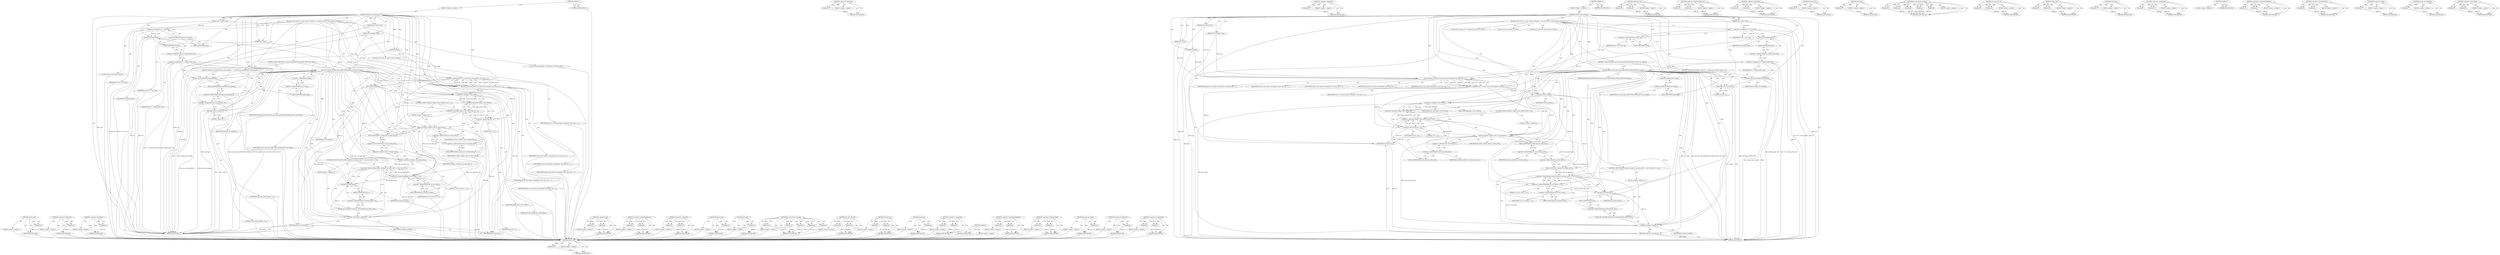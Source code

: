 digraph "&lt;operator&gt;.greaterThan" {
vulnerable_191 [label=<(METHOD,atomic_read)>];
vulnerable_192 [label=<(PARAM,p1)>];
vulnerable_193 [label=<(BLOCK,&lt;empty&gt;,&lt;empty&gt;)>];
vulnerable_194 [label=<(METHOD_RETURN,ANY)>];
vulnerable_142 [label=<(METHOD,&lt;operator&gt;.addressOf)>];
vulnerable_143 [label=<(PARAM,p1)>];
vulnerable_144 [label=<(BLOCK,&lt;empty&gt;,&lt;empty&gt;)>];
vulnerable_145 [label=<(METHOD_RETURN,ANY)>];
vulnerable_167 [label=<(METHOD,&lt;operator&gt;.logicalNot)>];
vulnerable_168 [label=<(PARAM,p1)>];
vulnerable_169 [label=<(BLOCK,&lt;empty&gt;,&lt;empty&gt;)>];
vulnerable_170 [label=<(METHOD_RETURN,ANY)>];
vulnerable_6 [label=<(METHOD,&lt;global&gt;)<SUB>1</SUB>>];
vulnerable_7 [label=<(BLOCK,&lt;empty&gt;,&lt;empty&gt;)<SUB>1</SUB>>];
vulnerable_8 [label=<(METHOD,rfcomm_sock_recvmsg)<SUB>1</SUB>>];
vulnerable_9 [label=<(PARAM,struct kiocb *iocb)<SUB>1</SUB>>];
vulnerable_10 [label=<(PARAM,struct socket *sock)<SUB>1</SUB>>];
vulnerable_11 [label=<(PARAM,struct msghdr *msg)<SUB>2</SUB>>];
vulnerable_12 [label=<(PARAM,size_t size)<SUB>2</SUB>>];
vulnerable_13 [label=<(PARAM,int flags)<SUB>2</SUB>>];
vulnerable_14 [label=<(BLOCK,{
	struct sock *sk = sock-&gt;sk;
	struct rfcomm_d...,{
	struct sock *sk = sock-&gt;sk;
	struct rfcomm_d...)<SUB>3</SUB>>];
vulnerable_15 [label="<(LOCAL,struct sock* sk: sock*)<SUB>4</SUB>>"];
vulnerable_16 [label=<(&lt;operator&gt;.assignment,*sk = sock-&gt;sk)<SUB>4</SUB>>];
vulnerable_17 [label=<(IDENTIFIER,sk,*sk = sock-&gt;sk)<SUB>4</SUB>>];
vulnerable_18 [label=<(&lt;operator&gt;.indirectFieldAccess,sock-&gt;sk)<SUB>4</SUB>>];
vulnerable_19 [label=<(IDENTIFIER,sock,*sk = sock-&gt;sk)<SUB>4</SUB>>];
vulnerable_20 [label=<(FIELD_IDENTIFIER,sk,sk)<SUB>4</SUB>>];
vulnerable_21 [label="<(LOCAL,struct rfcomm_dlc* d: rfcomm_dlc*)<SUB>5</SUB>>"];
vulnerable_22 [label=<(&lt;operator&gt;.assignment,*d = rfcomm_pi(sk)-&gt;dlc)<SUB>5</SUB>>];
vulnerable_23 [label=<(IDENTIFIER,d,*d = rfcomm_pi(sk)-&gt;dlc)<SUB>5</SUB>>];
vulnerable_24 [label=<(&lt;operator&gt;.indirectFieldAccess,rfcomm_pi(sk)-&gt;dlc)<SUB>5</SUB>>];
vulnerable_25 [label=<(rfcomm_pi,rfcomm_pi(sk))<SUB>5</SUB>>];
vulnerable_26 [label=<(IDENTIFIER,sk,rfcomm_pi(sk))<SUB>5</SUB>>];
vulnerable_27 [label=<(FIELD_IDENTIFIER,dlc,dlc)<SUB>5</SUB>>];
vulnerable_28 [label="<(LOCAL,int len: int)<SUB>6</SUB>>"];
vulnerable_29 [label=<(CONTROL_STRUCTURE,IF,if (test_and_clear_bit(RFCOMM_DEFER_SETUP, &amp;d-&gt;flags)))<SUB>8</SUB>>];
vulnerable_30 [label=<(test_and_clear_bit,test_and_clear_bit(RFCOMM_DEFER_SETUP, &amp;d-&gt;flags))<SUB>8</SUB>>];
vulnerable_31 [label=<(IDENTIFIER,RFCOMM_DEFER_SETUP,test_and_clear_bit(RFCOMM_DEFER_SETUP, &amp;d-&gt;flags))<SUB>8</SUB>>];
vulnerable_32 [label=<(&lt;operator&gt;.addressOf,&amp;d-&gt;flags)<SUB>8</SUB>>];
vulnerable_33 [label=<(&lt;operator&gt;.indirectFieldAccess,d-&gt;flags)<SUB>8</SUB>>];
vulnerable_34 [label=<(IDENTIFIER,d,test_and_clear_bit(RFCOMM_DEFER_SETUP, &amp;d-&gt;flags))<SUB>8</SUB>>];
vulnerable_35 [label=<(FIELD_IDENTIFIER,flags,flags)<SUB>8</SUB>>];
vulnerable_36 [label=<(BLOCK,{
 		rfcomm_dlc_accept(d);
		msg-&gt;msg_namelen =...,{
 		rfcomm_dlc_accept(d);
		msg-&gt;msg_namelen =...)<SUB>8</SUB>>];
vulnerable_37 [label=<(rfcomm_dlc_accept,rfcomm_dlc_accept(d))<SUB>9</SUB>>];
vulnerable_38 [label=<(IDENTIFIER,d,rfcomm_dlc_accept(d))<SUB>9</SUB>>];
vulnerable_39 [label=<(&lt;operator&gt;.assignment,msg-&gt;msg_namelen = 0)<SUB>10</SUB>>];
vulnerable_40 [label=<(&lt;operator&gt;.indirectFieldAccess,msg-&gt;msg_namelen)<SUB>10</SUB>>];
vulnerable_41 [label=<(IDENTIFIER,msg,msg-&gt;msg_namelen = 0)<SUB>10</SUB>>];
vulnerable_42 [label=<(FIELD_IDENTIFIER,msg_namelen,msg_namelen)<SUB>10</SUB>>];
vulnerable_43 [label=<(LITERAL,0,msg-&gt;msg_namelen = 0)<SUB>10</SUB>>];
vulnerable_44 [label=<(RETURN,return 0;,return 0;)<SUB>11</SUB>>];
vulnerable_45 [label=<(LITERAL,0,return 0;)<SUB>11</SUB>>];
vulnerable_46 [label=<(&lt;operator&gt;.assignment,len = bt_sock_stream_recvmsg(iocb, sock, msg, s...)<SUB>14</SUB>>];
vulnerable_47 [label=<(IDENTIFIER,len,len = bt_sock_stream_recvmsg(iocb, sock, msg, s...)<SUB>14</SUB>>];
vulnerable_48 [label=<(bt_sock_stream_recvmsg,bt_sock_stream_recvmsg(iocb, sock, msg, size, f...)<SUB>14</SUB>>];
vulnerable_49 [label=<(IDENTIFIER,iocb,bt_sock_stream_recvmsg(iocb, sock, msg, size, f...)<SUB>14</SUB>>];
vulnerable_50 [label=<(IDENTIFIER,sock,bt_sock_stream_recvmsg(iocb, sock, msg, size, f...)<SUB>14</SUB>>];
vulnerable_51 [label=<(IDENTIFIER,msg,bt_sock_stream_recvmsg(iocb, sock, msg, size, f...)<SUB>14</SUB>>];
vulnerable_52 [label=<(IDENTIFIER,size,bt_sock_stream_recvmsg(iocb, sock, msg, size, f...)<SUB>14</SUB>>];
vulnerable_53 [label=<(IDENTIFIER,flags,bt_sock_stream_recvmsg(iocb, sock, msg, size, f...)<SUB>14</SUB>>];
vulnerable_54 [label=<(lock_sock,lock_sock(sk))<SUB>16</SUB>>];
vulnerable_55 [label=<(IDENTIFIER,sk,lock_sock(sk))<SUB>16</SUB>>];
vulnerable_56 [label=<(CONTROL_STRUCTURE,IF,if (!(flags &amp; MSG_PEEK) &amp;&amp; len &gt; 0))<SUB>17</SUB>>];
vulnerable_57 [label=<(&lt;operator&gt;.logicalAnd,!(flags &amp; MSG_PEEK) &amp;&amp; len &gt; 0)<SUB>17</SUB>>];
vulnerable_58 [label=<(&lt;operator&gt;.logicalNot,!(flags &amp; MSG_PEEK))<SUB>17</SUB>>];
vulnerable_59 [label=<(&lt;operator&gt;.and,flags &amp; MSG_PEEK)<SUB>17</SUB>>];
vulnerable_60 [label=<(IDENTIFIER,flags,flags &amp; MSG_PEEK)<SUB>17</SUB>>];
vulnerable_61 [label=<(IDENTIFIER,MSG_PEEK,flags &amp; MSG_PEEK)<SUB>17</SUB>>];
vulnerable_62 [label=<(&lt;operator&gt;.greaterThan,len &gt; 0)<SUB>17</SUB>>];
vulnerable_63 [label=<(IDENTIFIER,len,len &gt; 0)<SUB>17</SUB>>];
vulnerable_64 [label=<(LITERAL,0,len &gt; 0)<SUB>17</SUB>>];
vulnerable_65 [label=<(BLOCK,&lt;empty&gt;,&lt;empty&gt;)<SUB>18</SUB>>];
vulnerable_66 [label=<(atomic_sub,atomic_sub(len, &amp;sk-&gt;sk_rmem_alloc))<SUB>18</SUB>>];
vulnerable_67 [label=<(IDENTIFIER,len,atomic_sub(len, &amp;sk-&gt;sk_rmem_alloc))<SUB>18</SUB>>];
vulnerable_68 [label=<(&lt;operator&gt;.addressOf,&amp;sk-&gt;sk_rmem_alloc)<SUB>18</SUB>>];
vulnerable_69 [label=<(&lt;operator&gt;.indirectFieldAccess,sk-&gt;sk_rmem_alloc)<SUB>18</SUB>>];
vulnerable_70 [label=<(IDENTIFIER,sk,atomic_sub(len, &amp;sk-&gt;sk_rmem_alloc))<SUB>18</SUB>>];
vulnerable_71 [label=<(FIELD_IDENTIFIER,sk_rmem_alloc,sk_rmem_alloc)<SUB>18</SUB>>];
vulnerable_72 [label=<(CONTROL_STRUCTURE,IF,if (atomic_read(&amp;sk-&gt;sk_rmem_alloc) &lt;= (sk-&gt;sk_rcvbuf &gt;&gt; 2)))<SUB>20</SUB>>];
vulnerable_73 [label=<(&lt;operator&gt;.lessEqualsThan,atomic_read(&amp;sk-&gt;sk_rmem_alloc) &lt;= (sk-&gt;sk_rcvb...)<SUB>20</SUB>>];
vulnerable_74 [label=<(atomic_read,atomic_read(&amp;sk-&gt;sk_rmem_alloc))<SUB>20</SUB>>];
vulnerable_75 [label=<(&lt;operator&gt;.addressOf,&amp;sk-&gt;sk_rmem_alloc)<SUB>20</SUB>>];
vulnerable_76 [label=<(&lt;operator&gt;.indirectFieldAccess,sk-&gt;sk_rmem_alloc)<SUB>20</SUB>>];
vulnerable_77 [label=<(IDENTIFIER,sk,atomic_read(&amp;sk-&gt;sk_rmem_alloc))<SUB>20</SUB>>];
vulnerable_78 [label=<(FIELD_IDENTIFIER,sk_rmem_alloc,sk_rmem_alloc)<SUB>20</SUB>>];
vulnerable_79 [label=<(&lt;operator&gt;.arithmeticShiftRight,sk-&gt;sk_rcvbuf &gt;&gt; 2)<SUB>20</SUB>>];
vulnerable_80 [label=<(&lt;operator&gt;.indirectFieldAccess,sk-&gt;sk_rcvbuf)<SUB>20</SUB>>];
vulnerable_81 [label=<(IDENTIFIER,sk,sk-&gt;sk_rcvbuf &gt;&gt; 2)<SUB>20</SUB>>];
vulnerable_82 [label=<(FIELD_IDENTIFIER,sk_rcvbuf,sk_rcvbuf)<SUB>20</SUB>>];
vulnerable_83 [label=<(LITERAL,2,sk-&gt;sk_rcvbuf &gt;&gt; 2)<SUB>20</SUB>>];
vulnerable_84 [label=<(BLOCK,&lt;empty&gt;,&lt;empty&gt;)<SUB>21</SUB>>];
vulnerable_85 [label=<(rfcomm_dlc_unthrottle,rfcomm_dlc_unthrottle(rfcomm_pi(sk)-&gt;dlc))<SUB>21</SUB>>];
vulnerable_86 [label=<(&lt;operator&gt;.indirectFieldAccess,rfcomm_pi(sk)-&gt;dlc)<SUB>21</SUB>>];
vulnerable_87 [label=<(rfcomm_pi,rfcomm_pi(sk))<SUB>21</SUB>>];
vulnerable_88 [label=<(IDENTIFIER,sk,rfcomm_pi(sk))<SUB>21</SUB>>];
vulnerable_89 [label=<(FIELD_IDENTIFIER,dlc,dlc)<SUB>21</SUB>>];
vulnerable_90 [label=<(release_sock,release_sock(sk))<SUB>22</SUB>>];
vulnerable_91 [label=<(IDENTIFIER,sk,release_sock(sk))<SUB>22</SUB>>];
vulnerable_92 [label=<(RETURN,return len;,return len;)<SUB>24</SUB>>];
vulnerable_93 [label=<(IDENTIFIER,len,return len;)<SUB>24</SUB>>];
vulnerable_94 [label=<(METHOD_RETURN,int)<SUB>1</SUB>>];
vulnerable_96 [label=<(METHOD_RETURN,ANY)<SUB>1</SUB>>];
vulnerable_171 [label=<(METHOD,&lt;operator&gt;.and)>];
vulnerable_172 [label=<(PARAM,p1)>];
vulnerable_173 [label=<(PARAM,p2)>];
vulnerable_174 [label=<(BLOCK,&lt;empty&gt;,&lt;empty&gt;)>];
vulnerable_175 [label=<(METHOD_RETURN,ANY)>];
vulnerable_128 [label=<(METHOD,&lt;operator&gt;.indirectFieldAccess)>];
vulnerable_129 [label=<(PARAM,p1)>];
vulnerable_130 [label=<(PARAM,p2)>];
vulnerable_131 [label=<(BLOCK,&lt;empty&gt;,&lt;empty&gt;)>];
vulnerable_132 [label=<(METHOD_RETURN,ANY)>];
vulnerable_162 [label=<(METHOD,&lt;operator&gt;.logicalAnd)>];
vulnerable_163 [label=<(PARAM,p1)>];
vulnerable_164 [label=<(PARAM,p2)>];
vulnerable_165 [label=<(BLOCK,&lt;empty&gt;,&lt;empty&gt;)>];
vulnerable_166 [label=<(METHOD_RETURN,ANY)>];
vulnerable_204 [label=<(METHOD,release_sock)>];
vulnerable_205 [label=<(PARAM,p1)>];
vulnerable_206 [label=<(BLOCK,&lt;empty&gt;,&lt;empty&gt;)>];
vulnerable_207 [label=<(METHOD_RETURN,ANY)>];
vulnerable_158 [label=<(METHOD,lock_sock)>];
vulnerable_159 [label=<(PARAM,p1)>];
vulnerable_160 [label=<(BLOCK,&lt;empty&gt;,&lt;empty&gt;)>];
vulnerable_161 [label=<(METHOD_RETURN,ANY)>];
vulnerable_150 [label=<(METHOD,bt_sock_stream_recvmsg)>];
vulnerable_151 [label=<(PARAM,p1)>];
vulnerable_152 [label=<(PARAM,p2)>];
vulnerable_153 [label=<(PARAM,p3)>];
vulnerable_154 [label=<(PARAM,p4)>];
vulnerable_155 [label=<(PARAM,p5)>];
vulnerable_156 [label=<(BLOCK,&lt;empty&gt;,&lt;empty&gt;)>];
vulnerable_157 [label=<(METHOD_RETURN,ANY)>];
vulnerable_137 [label=<(METHOD,test_and_clear_bit)>];
vulnerable_138 [label=<(PARAM,p1)>];
vulnerable_139 [label=<(PARAM,p2)>];
vulnerable_140 [label=<(BLOCK,&lt;empty&gt;,&lt;empty&gt;)>];
vulnerable_141 [label=<(METHOD_RETURN,ANY)>];
vulnerable_181 [label=<(METHOD,atomic_sub)>];
vulnerable_182 [label=<(PARAM,p1)>];
vulnerable_183 [label=<(PARAM,p2)>];
vulnerable_184 [label=<(BLOCK,&lt;empty&gt;,&lt;empty&gt;)>];
vulnerable_185 [label=<(METHOD_RETURN,ANY)>];
vulnerable_133 [label=<(METHOD,rfcomm_pi)>];
vulnerable_134 [label=<(PARAM,p1)>];
vulnerable_135 [label=<(BLOCK,&lt;empty&gt;,&lt;empty&gt;)>];
vulnerable_136 [label=<(METHOD_RETURN,ANY)>];
vulnerable_123 [label=<(METHOD,&lt;operator&gt;.assignment)>];
vulnerable_124 [label=<(PARAM,p1)>];
vulnerable_125 [label=<(PARAM,p2)>];
vulnerable_126 [label=<(BLOCK,&lt;empty&gt;,&lt;empty&gt;)>];
vulnerable_127 [label=<(METHOD_RETURN,ANY)>];
vulnerable_117 [label=<(METHOD,&lt;global&gt;)<SUB>1</SUB>>];
vulnerable_118 [label=<(BLOCK,&lt;empty&gt;,&lt;empty&gt;)>];
vulnerable_119 [label=<(METHOD_RETURN,ANY)>];
vulnerable_195 [label=<(METHOD,&lt;operator&gt;.arithmeticShiftRight)>];
vulnerable_196 [label=<(PARAM,p1)>];
vulnerable_197 [label=<(PARAM,p2)>];
vulnerable_198 [label=<(BLOCK,&lt;empty&gt;,&lt;empty&gt;)>];
vulnerable_199 [label=<(METHOD_RETURN,ANY)>];
vulnerable_186 [label=<(METHOD,&lt;operator&gt;.lessEqualsThan)>];
vulnerable_187 [label=<(PARAM,p1)>];
vulnerable_188 [label=<(PARAM,p2)>];
vulnerable_189 [label=<(BLOCK,&lt;empty&gt;,&lt;empty&gt;)>];
vulnerable_190 [label=<(METHOD_RETURN,ANY)>];
vulnerable_146 [label=<(METHOD,rfcomm_dlc_accept)>];
vulnerable_147 [label=<(PARAM,p1)>];
vulnerable_148 [label=<(BLOCK,&lt;empty&gt;,&lt;empty&gt;)>];
vulnerable_149 [label=<(METHOD_RETURN,ANY)>];
vulnerable_200 [label=<(METHOD,rfcomm_dlc_unthrottle)>];
vulnerable_201 [label=<(PARAM,p1)>];
vulnerable_202 [label=<(BLOCK,&lt;empty&gt;,&lt;empty&gt;)>];
vulnerable_203 [label=<(METHOD_RETURN,ANY)>];
vulnerable_176 [label=<(METHOD,&lt;operator&gt;.greaterThan)>];
vulnerable_177 [label=<(PARAM,p1)>];
vulnerable_178 [label=<(PARAM,p2)>];
vulnerable_179 [label=<(BLOCK,&lt;empty&gt;,&lt;empty&gt;)>];
vulnerable_180 [label=<(METHOD_RETURN,ANY)>];
fixed_186 [label=<(METHOD,atomic_read)>];
fixed_187 [label=<(PARAM,p1)>];
fixed_188 [label=<(BLOCK,&lt;empty&gt;,&lt;empty&gt;)>];
fixed_189 [label=<(METHOD_RETURN,ANY)>];
fixed_137 [label=<(METHOD,&lt;operator&gt;.addressOf)>];
fixed_138 [label=<(PARAM,p1)>];
fixed_139 [label=<(BLOCK,&lt;empty&gt;,&lt;empty&gt;)>];
fixed_140 [label=<(METHOD_RETURN,ANY)>];
fixed_162 [label=<(METHOD,&lt;operator&gt;.logicalNot)>];
fixed_163 [label=<(PARAM,p1)>];
fixed_164 [label=<(BLOCK,&lt;empty&gt;,&lt;empty&gt;)>];
fixed_165 [label=<(METHOD_RETURN,ANY)>];
fixed_6 [label=<(METHOD,&lt;global&gt;)<SUB>1</SUB>>];
fixed_7 [label=<(BLOCK,&lt;empty&gt;,&lt;empty&gt;)<SUB>1</SUB>>];
fixed_8 [label=<(METHOD,rfcomm_sock_recvmsg)<SUB>1</SUB>>];
fixed_9 [label=<(PARAM,struct kiocb *iocb)<SUB>1</SUB>>];
fixed_10 [label=<(PARAM,struct socket *sock)<SUB>1</SUB>>];
fixed_11 [label=<(PARAM,struct msghdr *msg)<SUB>2</SUB>>];
fixed_12 [label=<(PARAM,size_t size)<SUB>2</SUB>>];
fixed_13 [label=<(PARAM,int flags)<SUB>2</SUB>>];
fixed_14 [label=<(BLOCK,{
	struct sock *sk = sock-&gt;sk;
	struct rfcomm_d...,{
	struct sock *sk = sock-&gt;sk;
	struct rfcomm_d...)<SUB>3</SUB>>];
fixed_15 [label="<(LOCAL,struct sock* sk: sock*)<SUB>4</SUB>>"];
fixed_16 [label=<(&lt;operator&gt;.assignment,*sk = sock-&gt;sk)<SUB>4</SUB>>];
fixed_17 [label=<(IDENTIFIER,sk,*sk = sock-&gt;sk)<SUB>4</SUB>>];
fixed_18 [label=<(&lt;operator&gt;.indirectFieldAccess,sock-&gt;sk)<SUB>4</SUB>>];
fixed_19 [label=<(IDENTIFIER,sock,*sk = sock-&gt;sk)<SUB>4</SUB>>];
fixed_20 [label=<(FIELD_IDENTIFIER,sk,sk)<SUB>4</SUB>>];
fixed_21 [label="<(LOCAL,struct rfcomm_dlc* d: rfcomm_dlc*)<SUB>5</SUB>>"];
fixed_22 [label=<(&lt;operator&gt;.assignment,*d = rfcomm_pi(sk)-&gt;dlc)<SUB>5</SUB>>];
fixed_23 [label=<(IDENTIFIER,d,*d = rfcomm_pi(sk)-&gt;dlc)<SUB>5</SUB>>];
fixed_24 [label=<(&lt;operator&gt;.indirectFieldAccess,rfcomm_pi(sk)-&gt;dlc)<SUB>5</SUB>>];
fixed_25 [label=<(rfcomm_pi,rfcomm_pi(sk))<SUB>5</SUB>>];
fixed_26 [label=<(IDENTIFIER,sk,rfcomm_pi(sk))<SUB>5</SUB>>];
fixed_27 [label=<(FIELD_IDENTIFIER,dlc,dlc)<SUB>5</SUB>>];
fixed_28 [label="<(LOCAL,int len: int)<SUB>6</SUB>>"];
fixed_29 [label=<(CONTROL_STRUCTURE,IF,if (test_and_clear_bit(RFCOMM_DEFER_SETUP, &amp;d-&gt;flags)))<SUB>8</SUB>>];
fixed_30 [label=<(test_and_clear_bit,test_and_clear_bit(RFCOMM_DEFER_SETUP, &amp;d-&gt;flags))<SUB>8</SUB>>];
fixed_31 [label=<(IDENTIFIER,RFCOMM_DEFER_SETUP,test_and_clear_bit(RFCOMM_DEFER_SETUP, &amp;d-&gt;flags))<SUB>8</SUB>>];
fixed_32 [label=<(&lt;operator&gt;.addressOf,&amp;d-&gt;flags)<SUB>8</SUB>>];
fixed_33 [label=<(&lt;operator&gt;.indirectFieldAccess,d-&gt;flags)<SUB>8</SUB>>];
fixed_34 [label=<(IDENTIFIER,d,test_and_clear_bit(RFCOMM_DEFER_SETUP, &amp;d-&gt;flags))<SUB>8</SUB>>];
fixed_35 [label=<(FIELD_IDENTIFIER,flags,flags)<SUB>8</SUB>>];
fixed_36 [label=<(BLOCK,{
 		rfcomm_dlc_accept(d);
 		return 0;
 	},{
 		rfcomm_dlc_accept(d);
 		return 0;
 	})<SUB>8</SUB>>];
fixed_37 [label=<(rfcomm_dlc_accept,rfcomm_dlc_accept(d))<SUB>9</SUB>>];
fixed_38 [label=<(IDENTIFIER,d,rfcomm_dlc_accept(d))<SUB>9</SUB>>];
fixed_39 [label=<(RETURN,return 0;,return 0;)<SUB>10</SUB>>];
fixed_40 [label=<(LITERAL,0,return 0;)<SUB>10</SUB>>];
fixed_41 [label=<(&lt;operator&gt;.assignment,len = bt_sock_stream_recvmsg(iocb, sock, msg, s...)<SUB>13</SUB>>];
fixed_42 [label=<(IDENTIFIER,len,len = bt_sock_stream_recvmsg(iocb, sock, msg, s...)<SUB>13</SUB>>];
fixed_43 [label=<(bt_sock_stream_recvmsg,bt_sock_stream_recvmsg(iocb, sock, msg, size, f...)<SUB>13</SUB>>];
fixed_44 [label=<(IDENTIFIER,iocb,bt_sock_stream_recvmsg(iocb, sock, msg, size, f...)<SUB>13</SUB>>];
fixed_45 [label=<(IDENTIFIER,sock,bt_sock_stream_recvmsg(iocb, sock, msg, size, f...)<SUB>13</SUB>>];
fixed_46 [label=<(IDENTIFIER,msg,bt_sock_stream_recvmsg(iocb, sock, msg, size, f...)<SUB>13</SUB>>];
fixed_47 [label=<(IDENTIFIER,size,bt_sock_stream_recvmsg(iocb, sock, msg, size, f...)<SUB>13</SUB>>];
fixed_48 [label=<(IDENTIFIER,flags,bt_sock_stream_recvmsg(iocb, sock, msg, size, f...)<SUB>13</SUB>>];
fixed_49 [label=<(lock_sock,lock_sock(sk))<SUB>15</SUB>>];
fixed_50 [label=<(IDENTIFIER,sk,lock_sock(sk))<SUB>15</SUB>>];
fixed_51 [label=<(CONTROL_STRUCTURE,IF,if (!(flags &amp; MSG_PEEK) &amp;&amp; len &gt; 0))<SUB>16</SUB>>];
fixed_52 [label=<(&lt;operator&gt;.logicalAnd,!(flags &amp; MSG_PEEK) &amp;&amp; len &gt; 0)<SUB>16</SUB>>];
fixed_53 [label=<(&lt;operator&gt;.logicalNot,!(flags &amp; MSG_PEEK))<SUB>16</SUB>>];
fixed_54 [label=<(&lt;operator&gt;.and,flags &amp; MSG_PEEK)<SUB>16</SUB>>];
fixed_55 [label=<(IDENTIFIER,flags,flags &amp; MSG_PEEK)<SUB>16</SUB>>];
fixed_56 [label=<(IDENTIFIER,MSG_PEEK,flags &amp; MSG_PEEK)<SUB>16</SUB>>];
fixed_57 [label=<(&lt;operator&gt;.greaterThan,len &gt; 0)<SUB>16</SUB>>];
fixed_58 [label=<(IDENTIFIER,len,len &gt; 0)<SUB>16</SUB>>];
fixed_59 [label=<(LITERAL,0,len &gt; 0)<SUB>16</SUB>>];
fixed_60 [label=<(BLOCK,&lt;empty&gt;,&lt;empty&gt;)<SUB>17</SUB>>];
fixed_61 [label=<(atomic_sub,atomic_sub(len, &amp;sk-&gt;sk_rmem_alloc))<SUB>17</SUB>>];
fixed_62 [label=<(IDENTIFIER,len,atomic_sub(len, &amp;sk-&gt;sk_rmem_alloc))<SUB>17</SUB>>];
fixed_63 [label=<(&lt;operator&gt;.addressOf,&amp;sk-&gt;sk_rmem_alloc)<SUB>17</SUB>>];
fixed_64 [label=<(&lt;operator&gt;.indirectFieldAccess,sk-&gt;sk_rmem_alloc)<SUB>17</SUB>>];
fixed_65 [label=<(IDENTIFIER,sk,atomic_sub(len, &amp;sk-&gt;sk_rmem_alloc))<SUB>17</SUB>>];
fixed_66 [label=<(FIELD_IDENTIFIER,sk_rmem_alloc,sk_rmem_alloc)<SUB>17</SUB>>];
fixed_67 [label=<(CONTROL_STRUCTURE,IF,if (atomic_read(&amp;sk-&gt;sk_rmem_alloc) &lt;= (sk-&gt;sk_rcvbuf &gt;&gt; 2)))<SUB>19</SUB>>];
fixed_68 [label=<(&lt;operator&gt;.lessEqualsThan,atomic_read(&amp;sk-&gt;sk_rmem_alloc) &lt;= (sk-&gt;sk_rcvb...)<SUB>19</SUB>>];
fixed_69 [label=<(atomic_read,atomic_read(&amp;sk-&gt;sk_rmem_alloc))<SUB>19</SUB>>];
fixed_70 [label=<(&lt;operator&gt;.addressOf,&amp;sk-&gt;sk_rmem_alloc)<SUB>19</SUB>>];
fixed_71 [label=<(&lt;operator&gt;.indirectFieldAccess,sk-&gt;sk_rmem_alloc)<SUB>19</SUB>>];
fixed_72 [label=<(IDENTIFIER,sk,atomic_read(&amp;sk-&gt;sk_rmem_alloc))<SUB>19</SUB>>];
fixed_73 [label=<(FIELD_IDENTIFIER,sk_rmem_alloc,sk_rmem_alloc)<SUB>19</SUB>>];
fixed_74 [label=<(&lt;operator&gt;.arithmeticShiftRight,sk-&gt;sk_rcvbuf &gt;&gt; 2)<SUB>19</SUB>>];
fixed_75 [label=<(&lt;operator&gt;.indirectFieldAccess,sk-&gt;sk_rcvbuf)<SUB>19</SUB>>];
fixed_76 [label=<(IDENTIFIER,sk,sk-&gt;sk_rcvbuf &gt;&gt; 2)<SUB>19</SUB>>];
fixed_77 [label=<(FIELD_IDENTIFIER,sk_rcvbuf,sk_rcvbuf)<SUB>19</SUB>>];
fixed_78 [label=<(LITERAL,2,sk-&gt;sk_rcvbuf &gt;&gt; 2)<SUB>19</SUB>>];
fixed_79 [label=<(BLOCK,&lt;empty&gt;,&lt;empty&gt;)<SUB>20</SUB>>];
fixed_80 [label=<(rfcomm_dlc_unthrottle,rfcomm_dlc_unthrottle(rfcomm_pi(sk)-&gt;dlc))<SUB>20</SUB>>];
fixed_81 [label=<(&lt;operator&gt;.indirectFieldAccess,rfcomm_pi(sk)-&gt;dlc)<SUB>20</SUB>>];
fixed_82 [label=<(rfcomm_pi,rfcomm_pi(sk))<SUB>20</SUB>>];
fixed_83 [label=<(IDENTIFIER,sk,rfcomm_pi(sk))<SUB>20</SUB>>];
fixed_84 [label=<(FIELD_IDENTIFIER,dlc,dlc)<SUB>20</SUB>>];
fixed_85 [label=<(release_sock,release_sock(sk))<SUB>21</SUB>>];
fixed_86 [label=<(IDENTIFIER,sk,release_sock(sk))<SUB>21</SUB>>];
fixed_87 [label=<(RETURN,return len;,return len;)<SUB>23</SUB>>];
fixed_88 [label=<(IDENTIFIER,len,return len;)<SUB>23</SUB>>];
fixed_89 [label=<(METHOD_RETURN,int)<SUB>1</SUB>>];
fixed_91 [label=<(METHOD_RETURN,ANY)<SUB>1</SUB>>];
fixed_166 [label=<(METHOD,&lt;operator&gt;.and)>];
fixed_167 [label=<(PARAM,p1)>];
fixed_168 [label=<(PARAM,p2)>];
fixed_169 [label=<(BLOCK,&lt;empty&gt;,&lt;empty&gt;)>];
fixed_170 [label=<(METHOD_RETURN,ANY)>];
fixed_123 [label=<(METHOD,&lt;operator&gt;.indirectFieldAccess)>];
fixed_124 [label=<(PARAM,p1)>];
fixed_125 [label=<(PARAM,p2)>];
fixed_126 [label=<(BLOCK,&lt;empty&gt;,&lt;empty&gt;)>];
fixed_127 [label=<(METHOD_RETURN,ANY)>];
fixed_157 [label=<(METHOD,&lt;operator&gt;.logicalAnd)>];
fixed_158 [label=<(PARAM,p1)>];
fixed_159 [label=<(PARAM,p2)>];
fixed_160 [label=<(BLOCK,&lt;empty&gt;,&lt;empty&gt;)>];
fixed_161 [label=<(METHOD_RETURN,ANY)>];
fixed_199 [label=<(METHOD,release_sock)>];
fixed_200 [label=<(PARAM,p1)>];
fixed_201 [label=<(BLOCK,&lt;empty&gt;,&lt;empty&gt;)>];
fixed_202 [label=<(METHOD_RETURN,ANY)>];
fixed_153 [label=<(METHOD,lock_sock)>];
fixed_154 [label=<(PARAM,p1)>];
fixed_155 [label=<(BLOCK,&lt;empty&gt;,&lt;empty&gt;)>];
fixed_156 [label=<(METHOD_RETURN,ANY)>];
fixed_145 [label=<(METHOD,bt_sock_stream_recvmsg)>];
fixed_146 [label=<(PARAM,p1)>];
fixed_147 [label=<(PARAM,p2)>];
fixed_148 [label=<(PARAM,p3)>];
fixed_149 [label=<(PARAM,p4)>];
fixed_150 [label=<(PARAM,p5)>];
fixed_151 [label=<(BLOCK,&lt;empty&gt;,&lt;empty&gt;)>];
fixed_152 [label=<(METHOD_RETURN,ANY)>];
fixed_132 [label=<(METHOD,test_and_clear_bit)>];
fixed_133 [label=<(PARAM,p1)>];
fixed_134 [label=<(PARAM,p2)>];
fixed_135 [label=<(BLOCK,&lt;empty&gt;,&lt;empty&gt;)>];
fixed_136 [label=<(METHOD_RETURN,ANY)>];
fixed_176 [label=<(METHOD,atomic_sub)>];
fixed_177 [label=<(PARAM,p1)>];
fixed_178 [label=<(PARAM,p2)>];
fixed_179 [label=<(BLOCK,&lt;empty&gt;,&lt;empty&gt;)>];
fixed_180 [label=<(METHOD_RETURN,ANY)>];
fixed_128 [label=<(METHOD,rfcomm_pi)>];
fixed_129 [label=<(PARAM,p1)>];
fixed_130 [label=<(BLOCK,&lt;empty&gt;,&lt;empty&gt;)>];
fixed_131 [label=<(METHOD_RETURN,ANY)>];
fixed_118 [label=<(METHOD,&lt;operator&gt;.assignment)>];
fixed_119 [label=<(PARAM,p1)>];
fixed_120 [label=<(PARAM,p2)>];
fixed_121 [label=<(BLOCK,&lt;empty&gt;,&lt;empty&gt;)>];
fixed_122 [label=<(METHOD_RETURN,ANY)>];
fixed_112 [label=<(METHOD,&lt;global&gt;)<SUB>1</SUB>>];
fixed_113 [label=<(BLOCK,&lt;empty&gt;,&lt;empty&gt;)>];
fixed_114 [label=<(METHOD_RETURN,ANY)>];
fixed_190 [label=<(METHOD,&lt;operator&gt;.arithmeticShiftRight)>];
fixed_191 [label=<(PARAM,p1)>];
fixed_192 [label=<(PARAM,p2)>];
fixed_193 [label=<(BLOCK,&lt;empty&gt;,&lt;empty&gt;)>];
fixed_194 [label=<(METHOD_RETURN,ANY)>];
fixed_181 [label=<(METHOD,&lt;operator&gt;.lessEqualsThan)>];
fixed_182 [label=<(PARAM,p1)>];
fixed_183 [label=<(PARAM,p2)>];
fixed_184 [label=<(BLOCK,&lt;empty&gt;,&lt;empty&gt;)>];
fixed_185 [label=<(METHOD_RETURN,ANY)>];
fixed_141 [label=<(METHOD,rfcomm_dlc_accept)>];
fixed_142 [label=<(PARAM,p1)>];
fixed_143 [label=<(BLOCK,&lt;empty&gt;,&lt;empty&gt;)>];
fixed_144 [label=<(METHOD_RETURN,ANY)>];
fixed_195 [label=<(METHOD,rfcomm_dlc_unthrottle)>];
fixed_196 [label=<(PARAM,p1)>];
fixed_197 [label=<(BLOCK,&lt;empty&gt;,&lt;empty&gt;)>];
fixed_198 [label=<(METHOD_RETURN,ANY)>];
fixed_171 [label=<(METHOD,&lt;operator&gt;.greaterThan)>];
fixed_172 [label=<(PARAM,p1)>];
fixed_173 [label=<(PARAM,p2)>];
fixed_174 [label=<(BLOCK,&lt;empty&gt;,&lt;empty&gt;)>];
fixed_175 [label=<(METHOD_RETURN,ANY)>];
vulnerable_191 -> vulnerable_192  [key=0, label="AST: "];
vulnerable_191 -> vulnerable_192  [key=1, label="DDG: "];
vulnerable_191 -> vulnerable_193  [key=0, label="AST: "];
vulnerable_191 -> vulnerable_194  [key=0, label="AST: "];
vulnerable_191 -> vulnerable_194  [key=1, label="CFG: "];
vulnerable_192 -> vulnerable_194  [key=0, label="DDG: p1"];
vulnerable_193 -> fixed_186  [key=0];
vulnerable_194 -> fixed_186  [key=0];
vulnerable_142 -> vulnerable_143  [key=0, label="AST: "];
vulnerable_142 -> vulnerable_143  [key=1, label="DDG: "];
vulnerable_142 -> vulnerable_144  [key=0, label="AST: "];
vulnerable_142 -> vulnerable_145  [key=0, label="AST: "];
vulnerable_142 -> vulnerable_145  [key=1, label="CFG: "];
vulnerable_143 -> vulnerable_145  [key=0, label="DDG: p1"];
vulnerable_144 -> fixed_186  [key=0];
vulnerable_145 -> fixed_186  [key=0];
vulnerable_167 -> vulnerable_168  [key=0, label="AST: "];
vulnerable_167 -> vulnerable_168  [key=1, label="DDG: "];
vulnerable_167 -> vulnerable_169  [key=0, label="AST: "];
vulnerable_167 -> vulnerable_170  [key=0, label="AST: "];
vulnerable_167 -> vulnerable_170  [key=1, label="CFG: "];
vulnerable_168 -> vulnerable_170  [key=0, label="DDG: p1"];
vulnerable_169 -> fixed_186  [key=0];
vulnerable_170 -> fixed_186  [key=0];
vulnerable_6 -> vulnerable_7  [key=0, label="AST: "];
vulnerable_6 -> vulnerable_96  [key=0, label="AST: "];
vulnerable_6 -> vulnerable_96  [key=1, label="CFG: "];
vulnerable_7 -> vulnerable_8  [key=0, label="AST: "];
vulnerable_8 -> vulnerable_9  [key=0, label="AST: "];
vulnerable_8 -> vulnerable_9  [key=1, label="DDG: "];
vulnerable_8 -> vulnerable_10  [key=0, label="AST: "];
vulnerable_8 -> vulnerable_10  [key=1, label="DDG: "];
vulnerable_8 -> vulnerable_11  [key=0, label="AST: "];
vulnerable_8 -> vulnerable_11  [key=1, label="DDG: "];
vulnerable_8 -> vulnerable_12  [key=0, label="AST: "];
vulnerable_8 -> vulnerable_12  [key=1, label="DDG: "];
vulnerable_8 -> vulnerable_13  [key=0, label="AST: "];
vulnerable_8 -> vulnerable_13  [key=1, label="DDG: "];
vulnerable_8 -> vulnerable_14  [key=0, label="AST: "];
vulnerable_8 -> vulnerable_94  [key=0, label="AST: "];
vulnerable_8 -> vulnerable_20  [key=0, label="CFG: "];
vulnerable_8 -> vulnerable_54  [key=0, label="DDG: "];
vulnerable_8 -> vulnerable_90  [key=0, label="DDG: "];
vulnerable_8 -> vulnerable_93  [key=0, label="DDG: "];
vulnerable_8 -> vulnerable_30  [key=0, label="DDG: "];
vulnerable_8 -> vulnerable_39  [key=0, label="DDG: "];
vulnerable_8 -> vulnerable_44  [key=0, label="DDG: "];
vulnerable_8 -> vulnerable_48  [key=0, label="DDG: "];
vulnerable_8 -> vulnerable_25  [key=0, label="DDG: "];
vulnerable_8 -> vulnerable_37  [key=0, label="DDG: "];
vulnerable_8 -> vulnerable_45  [key=0, label="DDG: "];
vulnerable_8 -> vulnerable_62  [key=0, label="DDG: "];
vulnerable_8 -> vulnerable_66  [key=0, label="DDG: "];
vulnerable_8 -> vulnerable_79  [key=0, label="DDG: "];
vulnerable_8 -> vulnerable_59  [key=0, label="DDG: "];
vulnerable_8 -> vulnerable_87  [key=0, label="DDG: "];
vulnerable_9 -> vulnerable_94  [key=0, label="DDG: iocb"];
vulnerable_9 -> vulnerable_48  [key=0, label="DDG: iocb"];
vulnerable_10 -> vulnerable_94  [key=0, label="DDG: sock"];
vulnerable_10 -> vulnerable_16  [key=0, label="DDG: sock"];
vulnerable_10 -> vulnerable_48  [key=0, label="DDG: sock"];
vulnerable_11 -> vulnerable_94  [key=0, label="DDG: msg"];
vulnerable_11 -> vulnerable_48  [key=0, label="DDG: msg"];
vulnerable_12 -> vulnerable_94  [key=0, label="DDG: size"];
vulnerable_12 -> vulnerable_48  [key=0, label="DDG: size"];
vulnerable_13 -> vulnerable_94  [key=0, label="DDG: flags"];
vulnerable_13 -> vulnerable_48  [key=0, label="DDG: flags"];
vulnerable_14 -> vulnerable_15  [key=0, label="AST: "];
vulnerable_14 -> vulnerable_16  [key=0, label="AST: "];
vulnerable_14 -> vulnerable_21  [key=0, label="AST: "];
vulnerable_14 -> vulnerable_22  [key=0, label="AST: "];
vulnerable_14 -> vulnerable_28  [key=0, label="AST: "];
vulnerable_14 -> vulnerable_29  [key=0, label="AST: "];
vulnerable_14 -> vulnerable_46  [key=0, label="AST: "];
vulnerable_14 -> vulnerable_54  [key=0, label="AST: "];
vulnerable_14 -> vulnerable_56  [key=0, label="AST: "];
vulnerable_14 -> vulnerable_72  [key=0, label="AST: "];
vulnerable_14 -> vulnerable_90  [key=0, label="AST: "];
vulnerable_14 -> vulnerable_92  [key=0, label="AST: "];
vulnerable_15 -> fixed_186  [key=0];
vulnerable_16 -> vulnerable_17  [key=0, label="AST: "];
vulnerable_16 -> vulnerable_18  [key=0, label="AST: "];
vulnerable_16 -> vulnerable_25  [key=0, label="CFG: "];
vulnerable_16 -> vulnerable_25  [key=1, label="DDG: sk"];
vulnerable_16 -> vulnerable_94  [key=0, label="DDG: sock-&gt;sk"];
vulnerable_16 -> vulnerable_94  [key=1, label="DDG: *sk = sock-&gt;sk"];
vulnerable_17 -> fixed_186  [key=0];
vulnerable_18 -> vulnerable_19  [key=0, label="AST: "];
vulnerable_18 -> vulnerable_20  [key=0, label="AST: "];
vulnerable_18 -> vulnerable_16  [key=0, label="CFG: "];
vulnerable_19 -> fixed_186  [key=0];
vulnerable_20 -> vulnerable_18  [key=0, label="CFG: "];
vulnerable_21 -> fixed_186  [key=0];
vulnerable_22 -> vulnerable_23  [key=0, label="AST: "];
vulnerable_22 -> vulnerable_24  [key=0, label="AST: "];
vulnerable_22 -> vulnerable_35  [key=0, label="CFG: "];
vulnerable_22 -> vulnerable_94  [key=0, label="DDG: rfcomm_pi(sk)-&gt;dlc"];
vulnerable_22 -> vulnerable_94  [key=1, label="DDG: *d = rfcomm_pi(sk)-&gt;dlc"];
vulnerable_22 -> vulnerable_30  [key=0, label="DDG: d"];
vulnerable_22 -> vulnerable_37  [key=0, label="DDG: d"];
vulnerable_23 -> fixed_186  [key=0];
vulnerable_24 -> vulnerable_25  [key=0, label="AST: "];
vulnerable_24 -> vulnerable_27  [key=0, label="AST: "];
vulnerable_24 -> vulnerable_22  [key=0, label="CFG: "];
vulnerable_25 -> vulnerable_26  [key=0, label="AST: "];
vulnerable_25 -> vulnerable_27  [key=0, label="CFG: "];
vulnerable_25 -> vulnerable_94  [key=0, label="DDG: sk"];
vulnerable_25 -> vulnerable_54  [key=0, label="DDG: sk"];
vulnerable_26 -> fixed_186  [key=0];
vulnerable_27 -> vulnerable_24  [key=0, label="CFG: "];
vulnerable_28 -> fixed_186  [key=0];
vulnerable_29 -> vulnerable_30  [key=0, label="AST: "];
vulnerable_29 -> vulnerable_36  [key=0, label="AST: "];
vulnerable_30 -> vulnerable_31  [key=0, label="AST: "];
vulnerable_30 -> vulnerable_32  [key=0, label="AST: "];
vulnerable_30 -> vulnerable_37  [key=0, label="CFG: "];
vulnerable_30 -> vulnerable_37  [key=1, label="CDG: "];
vulnerable_30 -> vulnerable_48  [key=0, label="CFG: "];
vulnerable_30 -> vulnerable_48  [key=1, label="CDG: "];
vulnerable_30 -> vulnerable_94  [key=0, label="DDG: &amp;d-&gt;flags"];
vulnerable_30 -> vulnerable_94  [key=1, label="DDG: test_and_clear_bit(RFCOMM_DEFER_SETUP, &amp;d-&gt;flags)"];
vulnerable_30 -> vulnerable_94  [key=2, label="DDG: RFCOMM_DEFER_SETUP"];
vulnerable_30 -> vulnerable_73  [key=0, label="CDG: "];
vulnerable_30 -> vulnerable_42  [key=0, label="CDG: "];
vulnerable_30 -> vulnerable_57  [key=0, label="CDG: "];
vulnerable_30 -> vulnerable_75  [key=0, label="CDG: "];
vulnerable_30 -> vulnerable_46  [key=0, label="CDG: "];
vulnerable_30 -> vulnerable_74  [key=0, label="CDG: "];
vulnerable_30 -> vulnerable_92  [key=0, label="CDG: "];
vulnerable_30 -> vulnerable_40  [key=0, label="CDG: "];
vulnerable_30 -> vulnerable_76  [key=0, label="CDG: "];
vulnerable_30 -> vulnerable_59  [key=0, label="CDG: "];
vulnerable_30 -> vulnerable_44  [key=0, label="CDG: "];
vulnerable_30 -> vulnerable_82  [key=0, label="CDG: "];
vulnerable_30 -> vulnerable_90  [key=0, label="CDG: "];
vulnerable_30 -> vulnerable_54  [key=0, label="CDG: "];
vulnerable_30 -> vulnerable_79  [key=0, label="CDG: "];
vulnerable_30 -> vulnerable_80  [key=0, label="CDG: "];
vulnerable_30 -> vulnerable_58  [key=0, label="CDG: "];
vulnerable_30 -> vulnerable_78  [key=0, label="CDG: "];
vulnerable_30 -> vulnerable_39  [key=0, label="CDG: "];
vulnerable_31 -> fixed_186  [key=0];
vulnerable_32 -> vulnerable_33  [key=0, label="AST: "];
vulnerable_32 -> vulnerable_30  [key=0, label="CFG: "];
vulnerable_33 -> vulnerable_34  [key=0, label="AST: "];
vulnerable_33 -> vulnerable_35  [key=0, label="AST: "];
vulnerable_33 -> vulnerable_32  [key=0, label="CFG: "];
vulnerable_34 -> fixed_186  [key=0];
vulnerable_35 -> vulnerable_33  [key=0, label="CFG: "];
vulnerable_36 -> vulnerable_37  [key=0, label="AST: "];
vulnerable_36 -> vulnerable_39  [key=0, label="AST: "];
vulnerable_36 -> vulnerable_44  [key=0, label="AST: "];
vulnerable_37 -> vulnerable_38  [key=0, label="AST: "];
vulnerable_37 -> vulnerable_42  [key=0, label="CFG: "];
vulnerable_37 -> vulnerable_94  [key=0, label="DDG: d"];
vulnerable_37 -> vulnerable_94  [key=1, label="DDG: rfcomm_dlc_accept(d)"];
vulnerable_38 -> fixed_186  [key=0];
vulnerable_39 -> vulnerable_40  [key=0, label="AST: "];
vulnerable_39 -> vulnerable_43  [key=0, label="AST: "];
vulnerable_39 -> vulnerable_44  [key=0, label="CFG: "];
vulnerable_39 -> vulnerable_94  [key=0, label="DDG: msg-&gt;msg_namelen"];
vulnerable_39 -> vulnerable_94  [key=1, label="DDG: msg-&gt;msg_namelen = 0"];
vulnerable_40 -> vulnerable_41  [key=0, label="AST: "];
vulnerable_40 -> vulnerable_42  [key=0, label="AST: "];
vulnerable_40 -> vulnerable_39  [key=0, label="CFG: "];
vulnerable_41 -> fixed_186  [key=0];
vulnerable_42 -> vulnerable_40  [key=0, label="CFG: "];
vulnerable_43 -> fixed_186  [key=0];
vulnerable_44 -> vulnerable_45  [key=0, label="AST: "];
vulnerable_44 -> vulnerable_94  [key=0, label="CFG: "];
vulnerable_44 -> vulnerable_94  [key=1, label="DDG: &lt;RET&gt;"];
vulnerable_45 -> vulnerable_44  [key=0, label="DDG: 0"];
vulnerable_46 -> vulnerable_47  [key=0, label="AST: "];
vulnerable_46 -> vulnerable_48  [key=0, label="AST: "];
vulnerable_46 -> vulnerable_54  [key=0, label="CFG: "];
vulnerable_46 -> vulnerable_93  [key=0, label="DDG: len"];
vulnerable_46 -> vulnerable_62  [key=0, label="DDG: len"];
vulnerable_46 -> vulnerable_66  [key=0, label="DDG: len"];
vulnerable_47 -> fixed_186  [key=0];
vulnerable_48 -> vulnerable_49  [key=0, label="AST: "];
vulnerable_48 -> vulnerable_50  [key=0, label="AST: "];
vulnerable_48 -> vulnerable_51  [key=0, label="AST: "];
vulnerable_48 -> vulnerable_52  [key=0, label="AST: "];
vulnerable_48 -> vulnerable_53  [key=0, label="AST: "];
vulnerable_48 -> vulnerable_46  [key=0, label="CFG: "];
vulnerable_48 -> vulnerable_46  [key=1, label="DDG: iocb"];
vulnerable_48 -> vulnerable_46  [key=2, label="DDG: sock"];
vulnerable_48 -> vulnerable_46  [key=3, label="DDG: msg"];
vulnerable_48 -> vulnerable_46  [key=4, label="DDG: size"];
vulnerable_48 -> vulnerable_46  [key=5, label="DDG: flags"];
vulnerable_48 -> vulnerable_59  [key=0, label="DDG: flags"];
vulnerable_49 -> fixed_186  [key=0];
vulnerable_50 -> fixed_186  [key=0];
vulnerable_51 -> fixed_186  [key=0];
vulnerable_52 -> fixed_186  [key=0];
vulnerable_53 -> fixed_186  [key=0];
vulnerable_54 -> vulnerable_55  [key=0, label="AST: "];
vulnerable_54 -> vulnerable_59  [key=0, label="CFG: "];
vulnerable_54 -> vulnerable_90  [key=0, label="DDG: sk"];
vulnerable_54 -> vulnerable_66  [key=0, label="DDG: sk"];
vulnerable_54 -> vulnerable_74  [key=0, label="DDG: sk"];
vulnerable_54 -> vulnerable_79  [key=0, label="DDG: sk"];
vulnerable_54 -> vulnerable_87  [key=0, label="DDG: sk"];
vulnerable_55 -> fixed_186  [key=0];
vulnerable_56 -> vulnerable_57  [key=0, label="AST: "];
vulnerable_56 -> vulnerable_65  [key=0, label="AST: "];
vulnerable_57 -> vulnerable_58  [key=0, label="AST: "];
vulnerable_57 -> vulnerable_62  [key=0, label="AST: "];
vulnerable_57 -> vulnerable_71  [key=0, label="CFG: "];
vulnerable_57 -> vulnerable_71  [key=1, label="CDG: "];
vulnerable_57 -> vulnerable_78  [key=0, label="CFG: "];
vulnerable_57 -> vulnerable_68  [key=0, label="CDG: "];
vulnerable_57 -> vulnerable_66  [key=0, label="CDG: "];
vulnerable_57 -> vulnerable_69  [key=0, label="CDG: "];
vulnerable_58 -> vulnerable_59  [key=0, label="AST: "];
vulnerable_58 -> vulnerable_57  [key=0, label="CFG: "];
vulnerable_58 -> vulnerable_57  [key=1, label="DDG: flags &amp; MSG_PEEK"];
vulnerable_58 -> vulnerable_62  [key=0, label="CFG: "];
vulnerable_58 -> vulnerable_62  [key=1, label="CDG: "];
vulnerable_59 -> vulnerable_60  [key=0, label="AST: "];
vulnerable_59 -> vulnerable_61  [key=0, label="AST: "];
vulnerable_59 -> vulnerable_58  [key=0, label="CFG: "];
vulnerable_59 -> vulnerable_58  [key=1, label="DDG: flags"];
vulnerable_59 -> vulnerable_58  [key=2, label="DDG: MSG_PEEK"];
vulnerable_59 -> vulnerable_94  [key=0, label="DDG: MSG_PEEK"];
vulnerable_60 -> fixed_186  [key=0];
vulnerable_61 -> fixed_186  [key=0];
vulnerable_62 -> vulnerable_63  [key=0, label="AST: "];
vulnerable_62 -> vulnerable_64  [key=0, label="AST: "];
vulnerable_62 -> vulnerable_57  [key=0, label="CFG: "];
vulnerable_62 -> vulnerable_57  [key=1, label="DDG: len"];
vulnerable_62 -> vulnerable_57  [key=2, label="DDG: 0"];
vulnerable_62 -> vulnerable_93  [key=0, label="DDG: len"];
vulnerable_62 -> vulnerable_66  [key=0, label="DDG: len"];
vulnerable_63 -> fixed_186  [key=0];
vulnerable_64 -> fixed_186  [key=0];
vulnerable_65 -> vulnerable_66  [key=0, label="AST: "];
vulnerable_66 -> vulnerable_67  [key=0, label="AST: "];
vulnerable_66 -> vulnerable_68  [key=0, label="AST: "];
vulnerable_66 -> vulnerable_78  [key=0, label="CFG: "];
vulnerable_66 -> vulnerable_90  [key=0, label="DDG: &amp;sk-&gt;sk_rmem_alloc"];
vulnerable_66 -> vulnerable_93  [key=0, label="DDG: len"];
vulnerable_66 -> vulnerable_74  [key=0, label="DDG: &amp;sk-&gt;sk_rmem_alloc"];
vulnerable_66 -> vulnerable_87  [key=0, label="DDG: &amp;sk-&gt;sk_rmem_alloc"];
vulnerable_67 -> fixed_186  [key=0];
vulnerable_68 -> vulnerable_69  [key=0, label="AST: "];
vulnerable_68 -> vulnerable_66  [key=0, label="CFG: "];
vulnerable_69 -> vulnerable_70  [key=0, label="AST: "];
vulnerable_69 -> vulnerable_71  [key=0, label="AST: "];
vulnerable_69 -> vulnerable_68  [key=0, label="CFG: "];
vulnerable_70 -> fixed_186  [key=0];
vulnerable_71 -> vulnerable_69  [key=0, label="CFG: "];
vulnerable_72 -> vulnerable_73  [key=0, label="AST: "];
vulnerable_72 -> vulnerable_84  [key=0, label="AST: "];
vulnerable_73 -> vulnerable_74  [key=0, label="AST: "];
vulnerable_73 -> vulnerable_79  [key=0, label="AST: "];
vulnerable_73 -> vulnerable_87  [key=0, label="CFG: "];
vulnerable_73 -> vulnerable_87  [key=1, label="CDG: "];
vulnerable_73 -> vulnerable_90  [key=0, label="CFG: "];
vulnerable_73 -> vulnerable_89  [key=0, label="CDG: "];
vulnerable_73 -> vulnerable_85  [key=0, label="CDG: "];
vulnerable_73 -> vulnerable_86  [key=0, label="CDG: "];
vulnerable_74 -> vulnerable_75  [key=0, label="AST: "];
vulnerable_74 -> vulnerable_82  [key=0, label="CFG: "];
vulnerable_74 -> vulnerable_73  [key=0, label="DDG: &amp;sk-&gt;sk_rmem_alloc"];
vulnerable_75 -> vulnerable_76  [key=0, label="AST: "];
vulnerable_75 -> vulnerable_74  [key=0, label="CFG: "];
vulnerable_76 -> vulnerable_77  [key=0, label="AST: "];
vulnerable_76 -> vulnerable_78  [key=0, label="AST: "];
vulnerable_76 -> vulnerable_75  [key=0, label="CFG: "];
vulnerable_77 -> fixed_186  [key=0];
vulnerable_78 -> vulnerable_76  [key=0, label="CFG: "];
vulnerable_79 -> vulnerable_80  [key=0, label="AST: "];
vulnerable_79 -> vulnerable_83  [key=0, label="AST: "];
vulnerable_79 -> vulnerable_73  [key=0, label="CFG: "];
vulnerable_79 -> vulnerable_73  [key=1, label="DDG: sk-&gt;sk_rcvbuf"];
vulnerable_79 -> vulnerable_73  [key=2, label="DDG: 2"];
vulnerable_79 -> vulnerable_90  [key=0, label="DDG: sk-&gt;sk_rcvbuf"];
vulnerable_79 -> vulnerable_87  [key=0, label="DDG: sk-&gt;sk_rcvbuf"];
vulnerable_80 -> vulnerable_81  [key=0, label="AST: "];
vulnerable_80 -> vulnerable_82  [key=0, label="AST: "];
vulnerable_80 -> vulnerable_79  [key=0, label="CFG: "];
vulnerable_81 -> fixed_186  [key=0];
vulnerable_82 -> vulnerable_80  [key=0, label="CFG: "];
vulnerable_83 -> fixed_186  [key=0];
vulnerable_84 -> vulnerable_85  [key=0, label="AST: "];
vulnerable_85 -> vulnerable_86  [key=0, label="AST: "];
vulnerable_85 -> vulnerable_90  [key=0, label="CFG: "];
vulnerable_86 -> vulnerable_87  [key=0, label="AST: "];
vulnerable_86 -> vulnerable_89  [key=0, label="AST: "];
vulnerable_86 -> vulnerable_85  [key=0, label="CFG: "];
vulnerable_87 -> vulnerable_88  [key=0, label="AST: "];
vulnerable_87 -> vulnerable_89  [key=0, label="CFG: "];
vulnerable_87 -> vulnerable_90  [key=0, label="DDG: sk"];
vulnerable_88 -> fixed_186  [key=0];
vulnerable_89 -> vulnerable_86  [key=0, label="CFG: "];
vulnerable_90 -> vulnerable_91  [key=0, label="AST: "];
vulnerable_90 -> vulnerable_92  [key=0, label="CFG: "];
vulnerable_91 -> fixed_186  [key=0];
vulnerable_92 -> vulnerable_93  [key=0, label="AST: "];
vulnerable_92 -> vulnerable_94  [key=0, label="CFG: "];
vulnerable_92 -> vulnerable_94  [key=1, label="DDG: &lt;RET&gt;"];
vulnerable_93 -> vulnerable_92  [key=0, label="DDG: len"];
vulnerable_94 -> fixed_186  [key=0];
vulnerable_96 -> fixed_186  [key=0];
vulnerable_171 -> vulnerable_172  [key=0, label="AST: "];
vulnerable_171 -> vulnerable_172  [key=1, label="DDG: "];
vulnerable_171 -> vulnerable_174  [key=0, label="AST: "];
vulnerable_171 -> vulnerable_173  [key=0, label="AST: "];
vulnerable_171 -> vulnerable_173  [key=1, label="DDG: "];
vulnerable_171 -> vulnerable_175  [key=0, label="AST: "];
vulnerable_171 -> vulnerable_175  [key=1, label="CFG: "];
vulnerable_172 -> vulnerable_175  [key=0, label="DDG: p1"];
vulnerable_173 -> vulnerable_175  [key=0, label="DDG: p2"];
vulnerable_174 -> fixed_186  [key=0];
vulnerable_175 -> fixed_186  [key=0];
vulnerable_128 -> vulnerable_129  [key=0, label="AST: "];
vulnerable_128 -> vulnerable_129  [key=1, label="DDG: "];
vulnerable_128 -> vulnerable_131  [key=0, label="AST: "];
vulnerable_128 -> vulnerable_130  [key=0, label="AST: "];
vulnerable_128 -> vulnerable_130  [key=1, label="DDG: "];
vulnerable_128 -> vulnerable_132  [key=0, label="AST: "];
vulnerable_128 -> vulnerable_132  [key=1, label="CFG: "];
vulnerable_129 -> vulnerable_132  [key=0, label="DDG: p1"];
vulnerable_130 -> vulnerable_132  [key=0, label="DDG: p2"];
vulnerable_131 -> fixed_186  [key=0];
vulnerable_132 -> fixed_186  [key=0];
vulnerable_162 -> vulnerable_163  [key=0, label="AST: "];
vulnerable_162 -> vulnerable_163  [key=1, label="DDG: "];
vulnerable_162 -> vulnerable_165  [key=0, label="AST: "];
vulnerable_162 -> vulnerable_164  [key=0, label="AST: "];
vulnerable_162 -> vulnerable_164  [key=1, label="DDG: "];
vulnerable_162 -> vulnerable_166  [key=0, label="AST: "];
vulnerable_162 -> vulnerable_166  [key=1, label="CFG: "];
vulnerable_163 -> vulnerable_166  [key=0, label="DDG: p1"];
vulnerable_164 -> vulnerable_166  [key=0, label="DDG: p2"];
vulnerable_165 -> fixed_186  [key=0];
vulnerable_166 -> fixed_186  [key=0];
vulnerable_204 -> vulnerable_205  [key=0, label="AST: "];
vulnerable_204 -> vulnerable_205  [key=1, label="DDG: "];
vulnerable_204 -> vulnerable_206  [key=0, label="AST: "];
vulnerable_204 -> vulnerable_207  [key=0, label="AST: "];
vulnerable_204 -> vulnerable_207  [key=1, label="CFG: "];
vulnerable_205 -> vulnerable_207  [key=0, label="DDG: p1"];
vulnerable_206 -> fixed_186  [key=0];
vulnerable_207 -> fixed_186  [key=0];
vulnerable_158 -> vulnerable_159  [key=0, label="AST: "];
vulnerable_158 -> vulnerable_159  [key=1, label="DDG: "];
vulnerable_158 -> vulnerable_160  [key=0, label="AST: "];
vulnerable_158 -> vulnerable_161  [key=0, label="AST: "];
vulnerable_158 -> vulnerable_161  [key=1, label="CFG: "];
vulnerable_159 -> vulnerable_161  [key=0, label="DDG: p1"];
vulnerable_160 -> fixed_186  [key=0];
vulnerable_161 -> fixed_186  [key=0];
vulnerable_150 -> vulnerable_151  [key=0, label="AST: "];
vulnerable_150 -> vulnerable_151  [key=1, label="DDG: "];
vulnerable_150 -> vulnerable_156  [key=0, label="AST: "];
vulnerable_150 -> vulnerable_152  [key=0, label="AST: "];
vulnerable_150 -> vulnerable_152  [key=1, label="DDG: "];
vulnerable_150 -> vulnerable_157  [key=0, label="AST: "];
vulnerable_150 -> vulnerable_157  [key=1, label="CFG: "];
vulnerable_150 -> vulnerable_153  [key=0, label="AST: "];
vulnerable_150 -> vulnerable_153  [key=1, label="DDG: "];
vulnerable_150 -> vulnerable_154  [key=0, label="AST: "];
vulnerable_150 -> vulnerable_154  [key=1, label="DDG: "];
vulnerable_150 -> vulnerable_155  [key=0, label="AST: "];
vulnerable_150 -> vulnerable_155  [key=1, label="DDG: "];
vulnerable_151 -> vulnerable_157  [key=0, label="DDG: p1"];
vulnerable_152 -> vulnerable_157  [key=0, label="DDG: p2"];
vulnerable_153 -> vulnerable_157  [key=0, label="DDG: p3"];
vulnerable_154 -> vulnerable_157  [key=0, label="DDG: p4"];
vulnerable_155 -> vulnerable_157  [key=0, label="DDG: p5"];
vulnerable_156 -> fixed_186  [key=0];
vulnerable_157 -> fixed_186  [key=0];
vulnerable_137 -> vulnerable_138  [key=0, label="AST: "];
vulnerable_137 -> vulnerable_138  [key=1, label="DDG: "];
vulnerable_137 -> vulnerable_140  [key=0, label="AST: "];
vulnerable_137 -> vulnerable_139  [key=0, label="AST: "];
vulnerable_137 -> vulnerable_139  [key=1, label="DDG: "];
vulnerable_137 -> vulnerable_141  [key=0, label="AST: "];
vulnerable_137 -> vulnerable_141  [key=1, label="CFG: "];
vulnerable_138 -> vulnerable_141  [key=0, label="DDG: p1"];
vulnerable_139 -> vulnerable_141  [key=0, label="DDG: p2"];
vulnerable_140 -> fixed_186  [key=0];
vulnerable_141 -> fixed_186  [key=0];
vulnerable_181 -> vulnerable_182  [key=0, label="AST: "];
vulnerable_181 -> vulnerable_182  [key=1, label="DDG: "];
vulnerable_181 -> vulnerable_184  [key=0, label="AST: "];
vulnerable_181 -> vulnerable_183  [key=0, label="AST: "];
vulnerable_181 -> vulnerable_183  [key=1, label="DDG: "];
vulnerable_181 -> vulnerable_185  [key=0, label="AST: "];
vulnerable_181 -> vulnerable_185  [key=1, label="CFG: "];
vulnerable_182 -> vulnerable_185  [key=0, label="DDG: p1"];
vulnerable_183 -> vulnerable_185  [key=0, label="DDG: p2"];
vulnerable_184 -> fixed_186  [key=0];
vulnerable_185 -> fixed_186  [key=0];
vulnerable_133 -> vulnerable_134  [key=0, label="AST: "];
vulnerable_133 -> vulnerable_134  [key=1, label="DDG: "];
vulnerable_133 -> vulnerable_135  [key=0, label="AST: "];
vulnerable_133 -> vulnerable_136  [key=0, label="AST: "];
vulnerable_133 -> vulnerable_136  [key=1, label="CFG: "];
vulnerable_134 -> vulnerable_136  [key=0, label="DDG: p1"];
vulnerable_135 -> fixed_186  [key=0];
vulnerable_136 -> fixed_186  [key=0];
vulnerable_123 -> vulnerable_124  [key=0, label="AST: "];
vulnerable_123 -> vulnerable_124  [key=1, label="DDG: "];
vulnerable_123 -> vulnerable_126  [key=0, label="AST: "];
vulnerable_123 -> vulnerable_125  [key=0, label="AST: "];
vulnerable_123 -> vulnerable_125  [key=1, label="DDG: "];
vulnerable_123 -> vulnerable_127  [key=0, label="AST: "];
vulnerable_123 -> vulnerable_127  [key=1, label="CFG: "];
vulnerable_124 -> vulnerable_127  [key=0, label="DDG: p1"];
vulnerable_125 -> vulnerable_127  [key=0, label="DDG: p2"];
vulnerable_126 -> fixed_186  [key=0];
vulnerable_127 -> fixed_186  [key=0];
vulnerable_117 -> vulnerable_118  [key=0, label="AST: "];
vulnerable_117 -> vulnerable_119  [key=0, label="AST: "];
vulnerable_117 -> vulnerable_119  [key=1, label="CFG: "];
vulnerable_118 -> fixed_186  [key=0];
vulnerable_119 -> fixed_186  [key=0];
vulnerable_195 -> vulnerable_196  [key=0, label="AST: "];
vulnerable_195 -> vulnerable_196  [key=1, label="DDG: "];
vulnerable_195 -> vulnerable_198  [key=0, label="AST: "];
vulnerable_195 -> vulnerable_197  [key=0, label="AST: "];
vulnerable_195 -> vulnerable_197  [key=1, label="DDG: "];
vulnerable_195 -> vulnerable_199  [key=0, label="AST: "];
vulnerable_195 -> vulnerable_199  [key=1, label="CFG: "];
vulnerable_196 -> vulnerable_199  [key=0, label="DDG: p1"];
vulnerable_197 -> vulnerable_199  [key=0, label="DDG: p2"];
vulnerable_198 -> fixed_186  [key=0];
vulnerable_199 -> fixed_186  [key=0];
vulnerable_186 -> vulnerable_187  [key=0, label="AST: "];
vulnerable_186 -> vulnerable_187  [key=1, label="DDG: "];
vulnerable_186 -> vulnerable_189  [key=0, label="AST: "];
vulnerable_186 -> vulnerable_188  [key=0, label="AST: "];
vulnerable_186 -> vulnerable_188  [key=1, label="DDG: "];
vulnerable_186 -> vulnerable_190  [key=0, label="AST: "];
vulnerable_186 -> vulnerable_190  [key=1, label="CFG: "];
vulnerable_187 -> vulnerable_190  [key=0, label="DDG: p1"];
vulnerable_188 -> vulnerable_190  [key=0, label="DDG: p2"];
vulnerable_189 -> fixed_186  [key=0];
vulnerable_190 -> fixed_186  [key=0];
vulnerable_146 -> vulnerable_147  [key=0, label="AST: "];
vulnerable_146 -> vulnerable_147  [key=1, label="DDG: "];
vulnerable_146 -> vulnerable_148  [key=0, label="AST: "];
vulnerable_146 -> vulnerable_149  [key=0, label="AST: "];
vulnerable_146 -> vulnerable_149  [key=1, label="CFG: "];
vulnerable_147 -> vulnerable_149  [key=0, label="DDG: p1"];
vulnerable_148 -> fixed_186  [key=0];
vulnerable_149 -> fixed_186  [key=0];
vulnerable_200 -> vulnerable_201  [key=0, label="AST: "];
vulnerable_200 -> vulnerable_201  [key=1, label="DDG: "];
vulnerable_200 -> vulnerable_202  [key=0, label="AST: "];
vulnerable_200 -> vulnerable_203  [key=0, label="AST: "];
vulnerable_200 -> vulnerable_203  [key=1, label="CFG: "];
vulnerable_201 -> vulnerable_203  [key=0, label="DDG: p1"];
vulnerable_202 -> fixed_186  [key=0];
vulnerable_203 -> fixed_186  [key=0];
vulnerable_176 -> vulnerable_177  [key=0, label="AST: "];
vulnerable_176 -> vulnerable_177  [key=1, label="DDG: "];
vulnerable_176 -> vulnerable_179  [key=0, label="AST: "];
vulnerable_176 -> vulnerable_178  [key=0, label="AST: "];
vulnerable_176 -> vulnerable_178  [key=1, label="DDG: "];
vulnerable_176 -> vulnerable_180  [key=0, label="AST: "];
vulnerable_176 -> vulnerable_180  [key=1, label="CFG: "];
vulnerable_177 -> vulnerable_180  [key=0, label="DDG: p1"];
vulnerable_178 -> vulnerable_180  [key=0, label="DDG: p2"];
vulnerable_179 -> fixed_186  [key=0];
vulnerable_180 -> fixed_186  [key=0];
fixed_186 -> fixed_187  [key=0, label="AST: "];
fixed_186 -> fixed_187  [key=1, label="DDG: "];
fixed_186 -> fixed_188  [key=0, label="AST: "];
fixed_186 -> fixed_189  [key=0, label="AST: "];
fixed_186 -> fixed_189  [key=1, label="CFG: "];
fixed_187 -> fixed_189  [key=0, label="DDG: p1"];
fixed_137 -> fixed_138  [key=0, label="AST: "];
fixed_137 -> fixed_138  [key=1, label="DDG: "];
fixed_137 -> fixed_139  [key=0, label="AST: "];
fixed_137 -> fixed_140  [key=0, label="AST: "];
fixed_137 -> fixed_140  [key=1, label="CFG: "];
fixed_138 -> fixed_140  [key=0, label="DDG: p1"];
fixed_162 -> fixed_163  [key=0, label="AST: "];
fixed_162 -> fixed_163  [key=1, label="DDG: "];
fixed_162 -> fixed_164  [key=0, label="AST: "];
fixed_162 -> fixed_165  [key=0, label="AST: "];
fixed_162 -> fixed_165  [key=1, label="CFG: "];
fixed_163 -> fixed_165  [key=0, label="DDG: p1"];
fixed_6 -> fixed_7  [key=0, label="AST: "];
fixed_6 -> fixed_91  [key=0, label="AST: "];
fixed_6 -> fixed_91  [key=1, label="CFG: "];
fixed_7 -> fixed_8  [key=0, label="AST: "];
fixed_8 -> fixed_9  [key=0, label="AST: "];
fixed_8 -> fixed_9  [key=1, label="DDG: "];
fixed_8 -> fixed_10  [key=0, label="AST: "];
fixed_8 -> fixed_10  [key=1, label="DDG: "];
fixed_8 -> fixed_11  [key=0, label="AST: "];
fixed_8 -> fixed_11  [key=1, label="DDG: "];
fixed_8 -> fixed_12  [key=0, label="AST: "];
fixed_8 -> fixed_12  [key=1, label="DDG: "];
fixed_8 -> fixed_13  [key=0, label="AST: "];
fixed_8 -> fixed_13  [key=1, label="DDG: "];
fixed_8 -> fixed_14  [key=0, label="AST: "];
fixed_8 -> fixed_89  [key=0, label="AST: "];
fixed_8 -> fixed_20  [key=0, label="CFG: "];
fixed_8 -> fixed_49  [key=0, label="DDG: "];
fixed_8 -> fixed_85  [key=0, label="DDG: "];
fixed_8 -> fixed_88  [key=0, label="DDG: "];
fixed_8 -> fixed_30  [key=0, label="DDG: "];
fixed_8 -> fixed_39  [key=0, label="DDG: "];
fixed_8 -> fixed_43  [key=0, label="DDG: "];
fixed_8 -> fixed_25  [key=0, label="DDG: "];
fixed_8 -> fixed_37  [key=0, label="DDG: "];
fixed_8 -> fixed_40  [key=0, label="DDG: "];
fixed_8 -> fixed_57  [key=0, label="DDG: "];
fixed_8 -> fixed_61  [key=0, label="DDG: "];
fixed_8 -> fixed_74  [key=0, label="DDG: "];
fixed_8 -> fixed_54  [key=0, label="DDG: "];
fixed_8 -> fixed_82  [key=0, label="DDG: "];
fixed_9 -> fixed_89  [key=0, label="DDG: iocb"];
fixed_9 -> fixed_43  [key=0, label="DDG: iocb"];
fixed_10 -> fixed_89  [key=0, label="DDG: sock"];
fixed_10 -> fixed_16  [key=0, label="DDG: sock"];
fixed_10 -> fixed_43  [key=0, label="DDG: sock"];
fixed_11 -> fixed_89  [key=0, label="DDG: msg"];
fixed_11 -> fixed_43  [key=0, label="DDG: msg"];
fixed_12 -> fixed_89  [key=0, label="DDG: size"];
fixed_12 -> fixed_43  [key=0, label="DDG: size"];
fixed_13 -> fixed_89  [key=0, label="DDG: flags"];
fixed_13 -> fixed_43  [key=0, label="DDG: flags"];
fixed_14 -> fixed_15  [key=0, label="AST: "];
fixed_14 -> fixed_16  [key=0, label="AST: "];
fixed_14 -> fixed_21  [key=0, label="AST: "];
fixed_14 -> fixed_22  [key=0, label="AST: "];
fixed_14 -> fixed_28  [key=0, label="AST: "];
fixed_14 -> fixed_29  [key=0, label="AST: "];
fixed_14 -> fixed_41  [key=0, label="AST: "];
fixed_14 -> fixed_49  [key=0, label="AST: "];
fixed_14 -> fixed_51  [key=0, label="AST: "];
fixed_14 -> fixed_67  [key=0, label="AST: "];
fixed_14 -> fixed_85  [key=0, label="AST: "];
fixed_14 -> fixed_87  [key=0, label="AST: "];
fixed_16 -> fixed_17  [key=0, label="AST: "];
fixed_16 -> fixed_18  [key=0, label="AST: "];
fixed_16 -> fixed_25  [key=0, label="CFG: "];
fixed_16 -> fixed_25  [key=1, label="DDG: sk"];
fixed_16 -> fixed_89  [key=0, label="DDG: sock-&gt;sk"];
fixed_16 -> fixed_89  [key=1, label="DDG: *sk = sock-&gt;sk"];
fixed_18 -> fixed_19  [key=0, label="AST: "];
fixed_18 -> fixed_20  [key=0, label="AST: "];
fixed_18 -> fixed_16  [key=0, label="CFG: "];
fixed_20 -> fixed_18  [key=0, label="CFG: "];
fixed_22 -> fixed_23  [key=0, label="AST: "];
fixed_22 -> fixed_24  [key=0, label="AST: "];
fixed_22 -> fixed_35  [key=0, label="CFG: "];
fixed_22 -> fixed_89  [key=0, label="DDG: rfcomm_pi(sk)-&gt;dlc"];
fixed_22 -> fixed_89  [key=1, label="DDG: *d = rfcomm_pi(sk)-&gt;dlc"];
fixed_22 -> fixed_30  [key=0, label="DDG: d"];
fixed_22 -> fixed_37  [key=0, label="DDG: d"];
fixed_24 -> fixed_25  [key=0, label="AST: "];
fixed_24 -> fixed_27  [key=0, label="AST: "];
fixed_24 -> fixed_22  [key=0, label="CFG: "];
fixed_25 -> fixed_26  [key=0, label="AST: "];
fixed_25 -> fixed_27  [key=0, label="CFG: "];
fixed_25 -> fixed_89  [key=0, label="DDG: sk"];
fixed_25 -> fixed_49  [key=0, label="DDG: sk"];
fixed_27 -> fixed_24  [key=0, label="CFG: "];
fixed_29 -> fixed_30  [key=0, label="AST: "];
fixed_29 -> fixed_36  [key=0, label="AST: "];
fixed_30 -> fixed_31  [key=0, label="AST: "];
fixed_30 -> fixed_32  [key=0, label="AST: "];
fixed_30 -> fixed_37  [key=0, label="CFG: "];
fixed_30 -> fixed_37  [key=1, label="CDG: "];
fixed_30 -> fixed_43  [key=0, label="CFG: "];
fixed_30 -> fixed_43  [key=1, label="CDG: "];
fixed_30 -> fixed_89  [key=0, label="DDG: &amp;d-&gt;flags"];
fixed_30 -> fixed_89  [key=1, label="DDG: test_and_clear_bit(RFCOMM_DEFER_SETUP, &amp;d-&gt;flags)"];
fixed_30 -> fixed_89  [key=2, label="DDG: RFCOMM_DEFER_SETUP"];
fixed_30 -> fixed_68  [key=0, label="CDG: "];
fixed_30 -> fixed_49  [key=0, label="CDG: "];
fixed_30 -> fixed_73  [key=0, label="CDG: "];
fixed_30 -> fixed_77  [key=0, label="CDG: "];
fixed_30 -> fixed_75  [key=0, label="CDG: "];
fixed_30 -> fixed_52  [key=0, label="CDG: "];
fixed_30 -> fixed_85  [key=0, label="CDG: "];
fixed_30 -> fixed_69  [key=0, label="CDG: "];
fixed_30 -> fixed_74  [key=0, label="CDG: "];
fixed_30 -> fixed_87  [key=0, label="CDG: "];
fixed_30 -> fixed_54  [key=0, label="CDG: "];
fixed_30 -> fixed_71  [key=0, label="CDG: "];
fixed_30 -> fixed_53  [key=0, label="CDG: "];
fixed_30 -> fixed_41  [key=0, label="CDG: "];
fixed_30 -> fixed_70  [key=0, label="CDG: "];
fixed_30 -> fixed_39  [key=0, label="CDG: "];
fixed_32 -> fixed_33  [key=0, label="AST: "];
fixed_32 -> fixed_30  [key=0, label="CFG: "];
fixed_33 -> fixed_34  [key=0, label="AST: "];
fixed_33 -> fixed_35  [key=0, label="AST: "];
fixed_33 -> fixed_32  [key=0, label="CFG: "];
fixed_35 -> fixed_33  [key=0, label="CFG: "];
fixed_36 -> fixed_37  [key=0, label="AST: "];
fixed_36 -> fixed_39  [key=0, label="AST: "];
fixed_37 -> fixed_38  [key=0, label="AST: "];
fixed_37 -> fixed_39  [key=0, label="CFG: "];
fixed_37 -> fixed_89  [key=0, label="DDG: d"];
fixed_37 -> fixed_89  [key=1, label="DDG: rfcomm_dlc_accept(d)"];
fixed_39 -> fixed_40  [key=0, label="AST: "];
fixed_39 -> fixed_89  [key=0, label="CFG: "];
fixed_39 -> fixed_89  [key=1, label="DDG: &lt;RET&gt;"];
fixed_40 -> fixed_39  [key=0, label="DDG: 0"];
fixed_41 -> fixed_42  [key=0, label="AST: "];
fixed_41 -> fixed_43  [key=0, label="AST: "];
fixed_41 -> fixed_49  [key=0, label="CFG: "];
fixed_41 -> fixed_88  [key=0, label="DDG: len"];
fixed_41 -> fixed_57  [key=0, label="DDG: len"];
fixed_41 -> fixed_61  [key=0, label="DDG: len"];
fixed_43 -> fixed_44  [key=0, label="AST: "];
fixed_43 -> fixed_45  [key=0, label="AST: "];
fixed_43 -> fixed_46  [key=0, label="AST: "];
fixed_43 -> fixed_47  [key=0, label="AST: "];
fixed_43 -> fixed_48  [key=0, label="AST: "];
fixed_43 -> fixed_41  [key=0, label="CFG: "];
fixed_43 -> fixed_41  [key=1, label="DDG: msg"];
fixed_43 -> fixed_41  [key=2, label="DDG: iocb"];
fixed_43 -> fixed_41  [key=3, label="DDG: flags"];
fixed_43 -> fixed_41  [key=4, label="DDG: size"];
fixed_43 -> fixed_41  [key=5, label="DDG: sock"];
fixed_43 -> fixed_54  [key=0, label="DDG: flags"];
fixed_49 -> fixed_50  [key=0, label="AST: "];
fixed_49 -> fixed_54  [key=0, label="CFG: "];
fixed_49 -> fixed_85  [key=0, label="DDG: sk"];
fixed_49 -> fixed_61  [key=0, label="DDG: sk"];
fixed_49 -> fixed_69  [key=0, label="DDG: sk"];
fixed_49 -> fixed_74  [key=0, label="DDG: sk"];
fixed_49 -> fixed_82  [key=0, label="DDG: sk"];
fixed_51 -> fixed_52  [key=0, label="AST: "];
fixed_51 -> fixed_60  [key=0, label="AST: "];
fixed_52 -> fixed_53  [key=0, label="AST: "];
fixed_52 -> fixed_57  [key=0, label="AST: "];
fixed_52 -> fixed_66  [key=0, label="CFG: "];
fixed_52 -> fixed_66  [key=1, label="CDG: "];
fixed_52 -> fixed_73  [key=0, label="CFG: "];
fixed_52 -> fixed_64  [key=0, label="CDG: "];
fixed_52 -> fixed_61  [key=0, label="CDG: "];
fixed_52 -> fixed_63  [key=0, label="CDG: "];
fixed_53 -> fixed_54  [key=0, label="AST: "];
fixed_53 -> fixed_52  [key=0, label="CFG: "];
fixed_53 -> fixed_52  [key=1, label="DDG: flags &amp; MSG_PEEK"];
fixed_53 -> fixed_57  [key=0, label="CFG: "];
fixed_53 -> fixed_57  [key=1, label="CDG: "];
fixed_54 -> fixed_55  [key=0, label="AST: "];
fixed_54 -> fixed_56  [key=0, label="AST: "];
fixed_54 -> fixed_53  [key=0, label="CFG: "];
fixed_54 -> fixed_53  [key=1, label="DDG: flags"];
fixed_54 -> fixed_53  [key=2, label="DDG: MSG_PEEK"];
fixed_54 -> fixed_89  [key=0, label="DDG: MSG_PEEK"];
fixed_57 -> fixed_58  [key=0, label="AST: "];
fixed_57 -> fixed_59  [key=0, label="AST: "];
fixed_57 -> fixed_52  [key=0, label="CFG: "];
fixed_57 -> fixed_52  [key=1, label="DDG: len"];
fixed_57 -> fixed_52  [key=2, label="DDG: 0"];
fixed_57 -> fixed_88  [key=0, label="DDG: len"];
fixed_57 -> fixed_61  [key=0, label="DDG: len"];
fixed_60 -> fixed_61  [key=0, label="AST: "];
fixed_61 -> fixed_62  [key=0, label="AST: "];
fixed_61 -> fixed_63  [key=0, label="AST: "];
fixed_61 -> fixed_73  [key=0, label="CFG: "];
fixed_61 -> fixed_85  [key=0, label="DDG: &amp;sk-&gt;sk_rmem_alloc"];
fixed_61 -> fixed_88  [key=0, label="DDG: len"];
fixed_61 -> fixed_69  [key=0, label="DDG: &amp;sk-&gt;sk_rmem_alloc"];
fixed_61 -> fixed_82  [key=0, label="DDG: &amp;sk-&gt;sk_rmem_alloc"];
fixed_63 -> fixed_64  [key=0, label="AST: "];
fixed_63 -> fixed_61  [key=0, label="CFG: "];
fixed_64 -> fixed_65  [key=0, label="AST: "];
fixed_64 -> fixed_66  [key=0, label="AST: "];
fixed_64 -> fixed_63  [key=0, label="CFG: "];
fixed_66 -> fixed_64  [key=0, label="CFG: "];
fixed_67 -> fixed_68  [key=0, label="AST: "];
fixed_67 -> fixed_79  [key=0, label="AST: "];
fixed_68 -> fixed_69  [key=0, label="AST: "];
fixed_68 -> fixed_74  [key=0, label="AST: "];
fixed_68 -> fixed_82  [key=0, label="CFG: "];
fixed_68 -> fixed_82  [key=1, label="CDG: "];
fixed_68 -> fixed_85  [key=0, label="CFG: "];
fixed_68 -> fixed_81  [key=0, label="CDG: "];
fixed_68 -> fixed_84  [key=0, label="CDG: "];
fixed_68 -> fixed_80  [key=0, label="CDG: "];
fixed_69 -> fixed_70  [key=0, label="AST: "];
fixed_69 -> fixed_77  [key=0, label="CFG: "];
fixed_69 -> fixed_68  [key=0, label="DDG: &amp;sk-&gt;sk_rmem_alloc"];
fixed_70 -> fixed_71  [key=0, label="AST: "];
fixed_70 -> fixed_69  [key=0, label="CFG: "];
fixed_71 -> fixed_72  [key=0, label="AST: "];
fixed_71 -> fixed_73  [key=0, label="AST: "];
fixed_71 -> fixed_70  [key=0, label="CFG: "];
fixed_73 -> fixed_71  [key=0, label="CFG: "];
fixed_74 -> fixed_75  [key=0, label="AST: "];
fixed_74 -> fixed_78  [key=0, label="AST: "];
fixed_74 -> fixed_68  [key=0, label="CFG: "];
fixed_74 -> fixed_68  [key=1, label="DDG: sk-&gt;sk_rcvbuf"];
fixed_74 -> fixed_68  [key=2, label="DDG: 2"];
fixed_74 -> fixed_85  [key=0, label="DDG: sk-&gt;sk_rcvbuf"];
fixed_74 -> fixed_82  [key=0, label="DDG: sk-&gt;sk_rcvbuf"];
fixed_75 -> fixed_76  [key=0, label="AST: "];
fixed_75 -> fixed_77  [key=0, label="AST: "];
fixed_75 -> fixed_74  [key=0, label="CFG: "];
fixed_77 -> fixed_75  [key=0, label="CFG: "];
fixed_79 -> fixed_80  [key=0, label="AST: "];
fixed_80 -> fixed_81  [key=0, label="AST: "];
fixed_80 -> fixed_85  [key=0, label="CFG: "];
fixed_81 -> fixed_82  [key=0, label="AST: "];
fixed_81 -> fixed_84  [key=0, label="AST: "];
fixed_81 -> fixed_80  [key=0, label="CFG: "];
fixed_82 -> fixed_83  [key=0, label="AST: "];
fixed_82 -> fixed_84  [key=0, label="CFG: "];
fixed_82 -> fixed_85  [key=0, label="DDG: sk"];
fixed_84 -> fixed_81  [key=0, label="CFG: "];
fixed_85 -> fixed_86  [key=0, label="AST: "];
fixed_85 -> fixed_87  [key=0, label="CFG: "];
fixed_87 -> fixed_88  [key=0, label="AST: "];
fixed_87 -> fixed_89  [key=0, label="CFG: "];
fixed_87 -> fixed_89  [key=1, label="DDG: &lt;RET&gt;"];
fixed_88 -> fixed_87  [key=0, label="DDG: len"];
fixed_166 -> fixed_167  [key=0, label="AST: "];
fixed_166 -> fixed_167  [key=1, label="DDG: "];
fixed_166 -> fixed_169  [key=0, label="AST: "];
fixed_166 -> fixed_168  [key=0, label="AST: "];
fixed_166 -> fixed_168  [key=1, label="DDG: "];
fixed_166 -> fixed_170  [key=0, label="AST: "];
fixed_166 -> fixed_170  [key=1, label="CFG: "];
fixed_167 -> fixed_170  [key=0, label="DDG: p1"];
fixed_168 -> fixed_170  [key=0, label="DDG: p2"];
fixed_123 -> fixed_124  [key=0, label="AST: "];
fixed_123 -> fixed_124  [key=1, label="DDG: "];
fixed_123 -> fixed_126  [key=0, label="AST: "];
fixed_123 -> fixed_125  [key=0, label="AST: "];
fixed_123 -> fixed_125  [key=1, label="DDG: "];
fixed_123 -> fixed_127  [key=0, label="AST: "];
fixed_123 -> fixed_127  [key=1, label="CFG: "];
fixed_124 -> fixed_127  [key=0, label="DDG: p1"];
fixed_125 -> fixed_127  [key=0, label="DDG: p2"];
fixed_157 -> fixed_158  [key=0, label="AST: "];
fixed_157 -> fixed_158  [key=1, label="DDG: "];
fixed_157 -> fixed_160  [key=0, label="AST: "];
fixed_157 -> fixed_159  [key=0, label="AST: "];
fixed_157 -> fixed_159  [key=1, label="DDG: "];
fixed_157 -> fixed_161  [key=0, label="AST: "];
fixed_157 -> fixed_161  [key=1, label="CFG: "];
fixed_158 -> fixed_161  [key=0, label="DDG: p1"];
fixed_159 -> fixed_161  [key=0, label="DDG: p2"];
fixed_199 -> fixed_200  [key=0, label="AST: "];
fixed_199 -> fixed_200  [key=1, label="DDG: "];
fixed_199 -> fixed_201  [key=0, label="AST: "];
fixed_199 -> fixed_202  [key=0, label="AST: "];
fixed_199 -> fixed_202  [key=1, label="CFG: "];
fixed_200 -> fixed_202  [key=0, label="DDG: p1"];
fixed_153 -> fixed_154  [key=0, label="AST: "];
fixed_153 -> fixed_154  [key=1, label="DDG: "];
fixed_153 -> fixed_155  [key=0, label="AST: "];
fixed_153 -> fixed_156  [key=0, label="AST: "];
fixed_153 -> fixed_156  [key=1, label="CFG: "];
fixed_154 -> fixed_156  [key=0, label="DDG: p1"];
fixed_145 -> fixed_146  [key=0, label="AST: "];
fixed_145 -> fixed_146  [key=1, label="DDG: "];
fixed_145 -> fixed_151  [key=0, label="AST: "];
fixed_145 -> fixed_147  [key=0, label="AST: "];
fixed_145 -> fixed_147  [key=1, label="DDG: "];
fixed_145 -> fixed_152  [key=0, label="AST: "];
fixed_145 -> fixed_152  [key=1, label="CFG: "];
fixed_145 -> fixed_148  [key=0, label="AST: "];
fixed_145 -> fixed_148  [key=1, label="DDG: "];
fixed_145 -> fixed_149  [key=0, label="AST: "];
fixed_145 -> fixed_149  [key=1, label="DDG: "];
fixed_145 -> fixed_150  [key=0, label="AST: "];
fixed_145 -> fixed_150  [key=1, label="DDG: "];
fixed_146 -> fixed_152  [key=0, label="DDG: p1"];
fixed_147 -> fixed_152  [key=0, label="DDG: p2"];
fixed_148 -> fixed_152  [key=0, label="DDG: p3"];
fixed_149 -> fixed_152  [key=0, label="DDG: p4"];
fixed_150 -> fixed_152  [key=0, label="DDG: p5"];
fixed_132 -> fixed_133  [key=0, label="AST: "];
fixed_132 -> fixed_133  [key=1, label="DDG: "];
fixed_132 -> fixed_135  [key=0, label="AST: "];
fixed_132 -> fixed_134  [key=0, label="AST: "];
fixed_132 -> fixed_134  [key=1, label="DDG: "];
fixed_132 -> fixed_136  [key=0, label="AST: "];
fixed_132 -> fixed_136  [key=1, label="CFG: "];
fixed_133 -> fixed_136  [key=0, label="DDG: p1"];
fixed_134 -> fixed_136  [key=0, label="DDG: p2"];
fixed_176 -> fixed_177  [key=0, label="AST: "];
fixed_176 -> fixed_177  [key=1, label="DDG: "];
fixed_176 -> fixed_179  [key=0, label="AST: "];
fixed_176 -> fixed_178  [key=0, label="AST: "];
fixed_176 -> fixed_178  [key=1, label="DDG: "];
fixed_176 -> fixed_180  [key=0, label="AST: "];
fixed_176 -> fixed_180  [key=1, label="CFG: "];
fixed_177 -> fixed_180  [key=0, label="DDG: p1"];
fixed_178 -> fixed_180  [key=0, label="DDG: p2"];
fixed_128 -> fixed_129  [key=0, label="AST: "];
fixed_128 -> fixed_129  [key=1, label="DDG: "];
fixed_128 -> fixed_130  [key=0, label="AST: "];
fixed_128 -> fixed_131  [key=0, label="AST: "];
fixed_128 -> fixed_131  [key=1, label="CFG: "];
fixed_129 -> fixed_131  [key=0, label="DDG: p1"];
fixed_118 -> fixed_119  [key=0, label="AST: "];
fixed_118 -> fixed_119  [key=1, label="DDG: "];
fixed_118 -> fixed_121  [key=0, label="AST: "];
fixed_118 -> fixed_120  [key=0, label="AST: "];
fixed_118 -> fixed_120  [key=1, label="DDG: "];
fixed_118 -> fixed_122  [key=0, label="AST: "];
fixed_118 -> fixed_122  [key=1, label="CFG: "];
fixed_119 -> fixed_122  [key=0, label="DDG: p1"];
fixed_120 -> fixed_122  [key=0, label="DDG: p2"];
fixed_112 -> fixed_113  [key=0, label="AST: "];
fixed_112 -> fixed_114  [key=0, label="AST: "];
fixed_112 -> fixed_114  [key=1, label="CFG: "];
fixed_190 -> fixed_191  [key=0, label="AST: "];
fixed_190 -> fixed_191  [key=1, label="DDG: "];
fixed_190 -> fixed_193  [key=0, label="AST: "];
fixed_190 -> fixed_192  [key=0, label="AST: "];
fixed_190 -> fixed_192  [key=1, label="DDG: "];
fixed_190 -> fixed_194  [key=0, label="AST: "];
fixed_190 -> fixed_194  [key=1, label="CFG: "];
fixed_191 -> fixed_194  [key=0, label="DDG: p1"];
fixed_192 -> fixed_194  [key=0, label="DDG: p2"];
fixed_181 -> fixed_182  [key=0, label="AST: "];
fixed_181 -> fixed_182  [key=1, label="DDG: "];
fixed_181 -> fixed_184  [key=0, label="AST: "];
fixed_181 -> fixed_183  [key=0, label="AST: "];
fixed_181 -> fixed_183  [key=1, label="DDG: "];
fixed_181 -> fixed_185  [key=0, label="AST: "];
fixed_181 -> fixed_185  [key=1, label="CFG: "];
fixed_182 -> fixed_185  [key=0, label="DDG: p1"];
fixed_183 -> fixed_185  [key=0, label="DDG: p2"];
fixed_141 -> fixed_142  [key=0, label="AST: "];
fixed_141 -> fixed_142  [key=1, label="DDG: "];
fixed_141 -> fixed_143  [key=0, label="AST: "];
fixed_141 -> fixed_144  [key=0, label="AST: "];
fixed_141 -> fixed_144  [key=1, label="CFG: "];
fixed_142 -> fixed_144  [key=0, label="DDG: p1"];
fixed_195 -> fixed_196  [key=0, label="AST: "];
fixed_195 -> fixed_196  [key=1, label="DDG: "];
fixed_195 -> fixed_197  [key=0, label="AST: "];
fixed_195 -> fixed_198  [key=0, label="AST: "];
fixed_195 -> fixed_198  [key=1, label="CFG: "];
fixed_196 -> fixed_198  [key=0, label="DDG: p1"];
fixed_171 -> fixed_172  [key=0, label="AST: "];
fixed_171 -> fixed_172  [key=1, label="DDG: "];
fixed_171 -> fixed_174  [key=0, label="AST: "];
fixed_171 -> fixed_173  [key=0, label="AST: "];
fixed_171 -> fixed_173  [key=1, label="DDG: "];
fixed_171 -> fixed_175  [key=0, label="AST: "];
fixed_171 -> fixed_175  [key=1, label="CFG: "];
fixed_172 -> fixed_175  [key=0, label="DDG: p1"];
fixed_173 -> fixed_175  [key=0, label="DDG: p2"];
}
